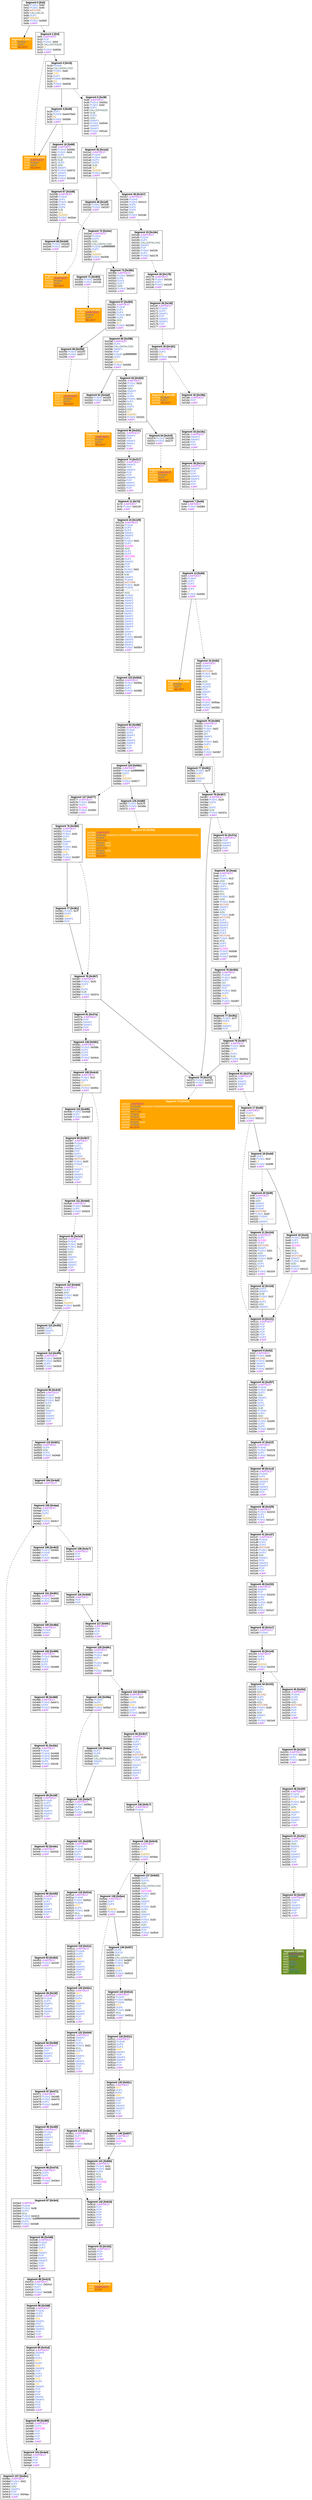 digraph CFG {
node [shape=box]
node[fontname=arial]
edge[fontname=arial]
ranking=TB
 s0_0 [label=<
<B>Segment 0 [0x0]</B><BR ALIGN="CENTER"/>
0x00:<FONT color="royalblue">PUSH1</FONT> 0x80 <BR ALIGN="LEFT"/>
0x02:<FONT color="royalblue">PUSH1</FONT> 0x40 <BR ALIGN="LEFT"/>
0x04:<FONT color="sienna">MSTORE</FONT> <BR ALIGN="LEFT"/>
0x05:<FONT color="darkslategrey">CALLVALUE</FONT> <BR ALIGN="LEFT"/>
0x06:<FONT color="royalblue">DUP1</FONT> <BR ALIGN="LEFT"/>
0x07:<FONT color="darkgoldenrod">ISZERO</FONT> <BR ALIGN="LEFT"/>
0x08:<FONT color="royalblue">PUSH2</FONT> 0x000f <BR ALIGN="LEFT"/>
0x0b:<FONT color="purple">JUMPI</FONT> <BR ALIGN="LEFT"/>
> tooltip=<Stack Size &#916;: +1&#10;Exit Jump target: Constant 0xf&#10;Stack Size on Entry &#8805; 0>]
s0_1 [style=filled,color=orange,fontcolor=white,label=<
<B>Segment 1 [0xc]</B><BR ALIGN="CENTER"/>
0x0c:<FONT color="royalblue">PUSH0</FONT> <BR ALIGN="LEFT"/>
0x0d:<FONT color="royalblue">DUP1</FONT> <BR ALIGN="LEFT"/>
0x0e:<FONT color="brown">REVERT</FONT> <BR ALIGN="LEFT"/>
> tooltip=<Stack Size &#916;: +2&#10;Stack Size on Entry &#8805; 0>]
s1_1 [label=<
<B>Segment 2 [0xf]</B><BR ALIGN="CENTER"/>
0x0f:<FONT color="purple">JUMPDEST</FONT> <BR ALIGN="LEFT"/>
0x10:<FONT color="royalblue">POP</FONT> <BR ALIGN="LEFT"/>
0x11:<FONT color="royalblue">PUSH1</FONT> 0x04 <BR ALIGN="LEFT"/>
0x13:<FONT color="darkslategrey">CALLDATASIZE</FONT> <BR ALIGN="LEFT"/>
0x14:<FONT color="darkgoldenrod">LT</FONT> <BR ALIGN="LEFT"/>
0x15:<FONT color="royalblue">PUSH2</FONT> 0x0034 <BR ALIGN="LEFT"/>
0x18:<FONT color="purple">JUMPI</FONT> <BR ALIGN="LEFT"/>
> tooltip=<Stack Size &#916;: -1&#10;Exit Jump target: Constant 0x34&#10;Stack Size on Entry &#8805; 1>]
s1_2 [label=<
<B>Segment 3 [0x19]</B><BR ALIGN="CENTER"/>
0x19:<FONT color="royalblue">PUSH0</FONT> <BR ALIGN="LEFT"/>
0x1a:<FONT color="darkslategrey">CALLDATALOAD</FONT> <BR ALIGN="LEFT"/>
0x1b:<FONT color="royalblue">PUSH1</FONT> 0xe0 <BR ALIGN="LEFT"/>
0x1d:<FONT color="orange">SHR</FONT> <BR ALIGN="LEFT"/>
0x1e:<FONT color="royalblue">DUP1</FONT> <BR ALIGN="LEFT"/>
0x1f:<FONT color="royalblue">PUSH4</FONT> 0x54bb1361 <BR ALIGN="LEFT"/>
0x24:<FONT color="darkgoldenrod">EQ</FONT> <BR ALIGN="LEFT"/>
0x25:<FONT color="royalblue">PUSH2</FONT> 0x0038 <BR ALIGN="LEFT"/>
0x28:<FONT color="purple">JUMPI</FONT> <BR ALIGN="LEFT"/>
> tooltip=<Stack Size &#916;: +1&#10;Exit Jump target: Constant 0x38&#10;Stack Size on Entry &#8805; 0>]
s1_4 [style=filled,color=orange,fontcolor=white,label=<
<B>Segment 5 [0x34]</B><BR ALIGN="CENTER"/>
0x34:<FONT color="purple">JUMPDEST</FONT> <BR ALIGN="LEFT"/>
0x35:<FONT color="royalblue">PUSH0</FONT> <BR ALIGN="LEFT"/>
0x36:<FONT color="royalblue">DUP1</FONT> <BR ALIGN="LEFT"/>
0x37:<FONT color="brown">REVERT</FONT> <BR ALIGN="LEFT"/>
> tooltip=<Stack Size &#916;: +2&#10;Stack Size on Entry &#8805; 0>]
s1_3 [label=<
<B>Segment 4 [0x29]</B><BR ALIGN="CENTER"/>
0x29:<FONT color="royalblue">DUP1</FONT> <BR ALIGN="LEFT"/>
0x2a:<FONT color="royalblue">PUSH4</FONT> 0xa447fa62 <BR ALIGN="LEFT"/>
0x2f:<FONT color="darkgoldenrod">EQ</FONT> <BR ALIGN="LEFT"/>
0x30:<FONT color="royalblue">PUSH2</FONT> 0x0068 <BR ALIGN="LEFT"/>
0x33:<FONT color="purple">JUMPI</FONT> <BR ALIGN="LEFT"/>
> tooltip=<Stack Size &#916;: 0&#10;Exit Jump target: Constant 0x68&#10;Stack Size on Entry &#8805; 1>]
s5_3 [label=<
<B>Segment 6 [0x38]</B><BR ALIGN="CENTER"/>
0x38:<FONT color="purple">JUMPDEST</FONT> <BR ALIGN="LEFT"/>
0x39:<FONT color="royalblue">PUSH2</FONT> 0x0052 <BR ALIGN="LEFT"/>
0x3c:<FONT color="royalblue">PUSH1</FONT> 0x04 <BR ALIGN="LEFT"/>
0x3e:<FONT color="royalblue">DUP1</FONT> <BR ALIGN="LEFT"/>
0x3f:<FONT color="darkslategrey">CALLDATASIZE</FONT> <BR ALIGN="LEFT"/>
0x40:<FONT color="#316152">SUB</FONT> <BR ALIGN="LEFT"/>
0x41:<FONT color="royalblue">DUP2</FONT> <BR ALIGN="LEFT"/>
0x42:<FONT color="#316152">ADD</FONT> <BR ALIGN="LEFT"/>
0x43:<FONT color="royalblue">SWAP1</FONT> <BR ALIGN="LEFT"/>
0x44:<FONT color="royalblue">PUSH2</FONT> 0x004d <BR ALIGN="LEFT"/>
0x47:<FONT color="royalblue">SWAP2</FONT> <BR ALIGN="LEFT"/>
0x48:<FONT color="royalblue">SWAP1</FONT> <BR ALIGN="LEFT"/>
0x49:<FONT color="royalblue">PUSH2</FONT> 0x01a2 <BR ALIGN="LEFT"/>
0x4c:<FONT color="purple">JUMP</FONT> <BR ALIGN="LEFT"/>
> tooltip=<Stack Size &#916;: +4&#10;Exit Jump target: Constant 0x1a2&#10;Stack Size on Entry &#8805; 0>]
s9_4 [label=<
<B>Segment 10 [0x68]</B><BR ALIGN="CENTER"/>
0x68:<FONT color="purple">JUMPDEST</FONT> <BR ALIGN="LEFT"/>
0x69:<FONT color="royalblue">PUSH2</FONT> 0x0082 <BR ALIGN="LEFT"/>
0x6c:<FONT color="royalblue">PUSH1</FONT> 0x04 <BR ALIGN="LEFT"/>
0x6e:<FONT color="royalblue">DUP1</FONT> <BR ALIGN="LEFT"/>
0x6f:<FONT color="darkslategrey">CALLDATASIZE</FONT> <BR ALIGN="LEFT"/>
0x70:<FONT color="#316152">SUB</FONT> <BR ALIGN="LEFT"/>
0x71:<FONT color="royalblue">DUP2</FONT> <BR ALIGN="LEFT"/>
0x72:<FONT color="#316152">ADD</FONT> <BR ALIGN="LEFT"/>
0x73:<FONT color="royalblue">SWAP1</FONT> <BR ALIGN="LEFT"/>
0x74:<FONT color="royalblue">PUSH2</FONT> 0x007d <BR ALIGN="LEFT"/>
0x77:<FONT color="royalblue">SWAP2</FONT> <BR ALIGN="LEFT"/>
0x78:<FONT color="royalblue">SWAP1</FONT> <BR ALIGN="LEFT"/>
0x79:<FONT color="royalblue">PUSH2</FONT> 0x02d8 <BR ALIGN="LEFT"/>
0x7c:<FONT color="purple">JUMP</FONT> <BR ALIGN="LEFT"/>
> tooltip=<Stack Size &#916;: +4&#10;Exit Jump target: Constant 0x2d8&#10;Stack Size on Entry &#8805; 0>]
s13_4 [label=<
<B>Segment 35 [0x1a2]</B><BR ALIGN="CENTER"/>
0x01a2:<FONT color="purple">JUMPDEST</FONT> <BR ALIGN="LEFT"/>
0x01a3:<FONT color="royalblue">PUSH0</FONT> <BR ALIGN="LEFT"/>
0x01a4:<FONT color="royalblue">PUSH1</FONT> 0x20 <BR ALIGN="LEFT"/>
0x01a6:<FONT color="royalblue">DUP3</FONT> <BR ALIGN="LEFT"/>
0x01a7:<FONT color="royalblue">DUP5</FONT> <BR ALIGN="LEFT"/>
0x01a8:<FONT color="#316152">SUB</FONT> <BR ALIGN="LEFT"/>
0x01a9:<FONT color="darkgoldenrod">SLT</FONT> <BR ALIGN="LEFT"/>
0x01aa:<FONT color="darkgoldenrod">ISZERO</FONT> <BR ALIGN="LEFT"/>
0x01ab:<FONT color="royalblue">PUSH2</FONT> 0x01b7 <BR ALIGN="LEFT"/>
0x01ae:<FONT color="purple">JUMPI</FONT> <BR ALIGN="LEFT"/>
> tooltip=<Stack Size &#916;: +1&#10;Exit Jump target: Constant 0x1b7&#10;Stack Size on Entry &#8805; 2>]
s8189_13 [label=<
<B>Segment 7 [0x4d]</B><BR ALIGN="CENTER"/>
0x4d:<FONT color="purple">JUMPDEST</FONT> <BR ALIGN="LEFT"/>
0x4e:<FONT color="royalblue">PUSH2</FONT> 0x0084 <BR ALIGN="LEFT"/>
0x51:<FONT color="purple">JUMP</FONT> <BR ALIGN="LEFT"/>
> tooltip=<Stack Size &#916;: 0&#10;Exit Jump target: Constant 0x84&#10;Stack Size on Entry &#8805; 0>]
s16381_14 [label=<
<B>Segment 13 [0x84]</B><BR ALIGN="CENTER"/>
0x84:<FONT color="purple">JUMPDEST</FONT> <BR ALIGN="LEFT"/>
0x85:<FONT color="royalblue">PUSH0</FONT> <BR ALIGN="LEFT"/>
0x86:<FONT color="royalblue">DUP2</FONT> <BR ALIGN="LEFT"/>
0x87:<FONT color="royalblue">DUP2</FONT> <BR ALIGN="LEFT"/>
0x88:<FONT color="fuchsia">SLOAD</FONT> <BR ALIGN="LEFT"/>
0x89:<FONT color="royalblue">DUP2</FONT> <BR ALIGN="LEFT"/>
0x8a:<FONT color="darkgoldenrod">LT</FONT> <BR ALIGN="LEFT"/>
0x8b:<FONT color="royalblue">PUSH2</FONT> 0x0092 <BR ALIGN="LEFT"/>
0x8e:<FONT color="purple">JUMPI</FONT> <BR ALIGN="LEFT"/>
> tooltip=<Stack Size &#916;: +2&#10;Exit Jump target: Constant 0x92&#10;Stack Size on Entry &#8805; 1>]
s429719549_29 [label=<
<B>Segment 8 [0x52]</B><BR ALIGN="CENTER"/>
0x52:<FONT color="purple">JUMPDEST</FONT> <BR ALIGN="LEFT"/>
0x53:<FONT color="royalblue">PUSH1</FONT> 0x40 <BR ALIGN="LEFT"/>
0x55:<FONT color="sienna">MLOAD</FONT> <BR ALIGN="LEFT"/>
0x56:<FONT color="royalblue">PUSH2</FONT> 0x005f <BR ALIGN="LEFT"/>
0x59:<FONT color="royalblue">SWAP2</FONT> <BR ALIGN="LEFT"/>
0x5a:<FONT color="royalblue">SWAP1</FONT> <BR ALIGN="LEFT"/>
0x5b:<FONT color="royalblue">PUSH2</FONT> 0x0257 <BR ALIGN="LEFT"/>
0x5e:<FONT color="purple">JUMP</FONT> <BR ALIGN="LEFT"/>
> tooltip=<Stack Size &#916;: +2&#10;Exit Jump target: Constant 0x257&#10;Stack Size on Entry &#8805; 1>]
s966590461_30 [label=<
<B>Segment 52 [0x257]</B><BR ALIGN="CENTER"/>
0x0257:<FONT color="purple">JUMPDEST</FONT> <BR ALIGN="LEFT"/>
0x0258:<FONT color="royalblue">PUSH0</FONT> <BR ALIGN="LEFT"/>
0x0259:<FONT color="royalblue">PUSH1</FONT> 0x20 <BR ALIGN="LEFT"/>
0x025b:<FONT color="royalblue">DUP3</FONT> <BR ALIGN="LEFT"/>
0x025c:<FONT color="#316152">ADD</FONT> <BR ALIGN="LEFT"/>
0x025d:<FONT color="royalblue">SWAP1</FONT> <BR ALIGN="LEFT"/>
0x025e:<FONT color="royalblue">POP</FONT> <BR ALIGN="LEFT"/>
0x025f:<FONT color="royalblue">DUP2</FONT> <BR ALIGN="LEFT"/>
0x0260:<FONT color="royalblue">DUP2</FONT> <BR ALIGN="LEFT"/>
0x0261:<FONT color="#316152">SUB</FONT> <BR ALIGN="LEFT"/>
0x0262:<FONT color="royalblue">PUSH0</FONT> <BR ALIGN="LEFT"/>
0x0263:<FONT color="royalblue">DUP4</FONT> <BR ALIGN="LEFT"/>
0x0264:<FONT color="#316152">ADD</FONT> <BR ALIGN="LEFT"/>
0x0265:<FONT color="sienna">MSTORE</FONT> <BR ALIGN="LEFT"/>
0x0266:<FONT color="royalblue">PUSH2</FONT> 0x026f <BR ALIGN="LEFT"/>
0x0269:<FONT color="royalblue">DUP2</FONT> <BR ALIGN="LEFT"/>
0x026a:<FONT color="royalblue">DUP5</FONT> <BR ALIGN="LEFT"/>
0x026b:<FONT color="royalblue">PUSH2</FONT> 0x021f <BR ALIGN="LEFT"/>
0x026e:<FONT color="purple">JUMP</FONT> <BR ALIGN="LEFT"/>
> tooltip=<Stack Size &#916;: +4&#10;Exit Jump target: Constant 0x21f&#10;Stack Size on Entry &#8805; 2>]
s25_5 [label=<
<B>Segment 67 [0x2d8]</B><BR ALIGN="CENTER"/>
0x02d8:<FONT color="purple">JUMPDEST</FONT> <BR ALIGN="LEFT"/>
0x02d9:<FONT color="royalblue">PUSH0</FONT> <BR ALIGN="LEFT"/>
0x02da:<FONT color="royalblue">DUP1</FONT> <BR ALIGN="LEFT"/>
0x02db:<FONT color="royalblue">PUSH1</FONT> 0x20 <BR ALIGN="LEFT"/>
0x02dd:<FONT color="royalblue">DUP4</FONT> <BR ALIGN="LEFT"/>
0x02de:<FONT color="royalblue">DUP6</FONT> <BR ALIGN="LEFT"/>
0x02df:<FONT color="#316152">SUB</FONT> <BR ALIGN="LEFT"/>
0x02e0:<FONT color="darkgoldenrod">SLT</FONT> <BR ALIGN="LEFT"/>
0x02e1:<FONT color="darkgoldenrod">ISZERO</FONT> <BR ALIGN="LEFT"/>
0x02e2:<FONT color="royalblue">PUSH2</FONT> 0x02ee <BR ALIGN="LEFT"/>
0x02e5:<FONT color="purple">JUMPI</FONT> <BR ALIGN="LEFT"/>
> tooltip=<Stack Size &#916;: +2&#10;Exit Jump target: Constant 0x2ee&#10;Stack Size on Entry &#8805; 2>]
s8185_13 [label=<
<B>Segment 11 [0x7d]</B><BR ALIGN="CENTER"/>
0x7d:<FONT color="purple">JUMPDEST</FONT> <BR ALIGN="LEFT"/>
0x7e:<FONT color="royalblue">PUSH2</FONT> 0x0129 <BR ALIGN="LEFT"/>
0x81:<FONT color="purple">JUMP</FONT> <BR ALIGN="LEFT"/>
> tooltip=<Stack Size &#916;: 0&#10;Exit Jump target: Constant 0x129&#10;Stack Size on Entry &#8805; 0>]
s16377_14 [label=<
<B>Segment 24 [0x129]</B><BR ALIGN="CENTER"/>
0x0129:<FONT color="purple">JUMPDEST</FONT> <BR ALIGN="LEFT"/>
0x012a:<FONT color="royalblue">PUSH0</FONT> <BR ALIGN="LEFT"/>
0x012b:<FONT color="royalblue">DUP3</FONT> <BR ALIGN="LEFT"/>
0x012c:<FONT color="royalblue">DUP3</FONT> <BR ALIGN="LEFT"/>
0x012d:<FONT color="royalblue">SWAP1</FONT> <BR ALIGN="LEFT"/>
0x012e:<FONT color="royalblue">SWAP2</FONT> <BR ALIGN="LEFT"/>
0x012f:<FONT color="royalblue">DUP1</FONT> <BR ALIGN="LEFT"/>
0x0130:<FONT color="royalblue">PUSH1</FONT> 0x01 <BR ALIGN="LEFT"/>
0x0132:<FONT color="royalblue">DUP2</FONT> <BR ALIGN="LEFT"/>
0x0133:<FONT color="fuchsia">SLOAD</FONT> <BR ALIGN="LEFT"/>
0x0134:<FONT color="#316152">ADD</FONT> <BR ALIGN="LEFT"/>
0x0135:<FONT color="royalblue">DUP1</FONT> <BR ALIGN="LEFT"/>
0x0136:<FONT color="royalblue">DUP3</FONT> <BR ALIGN="LEFT"/>
0x0137:<FONT color="fuchsia">SSTORE</FONT> <BR ALIGN="LEFT"/>
0x0138:<FONT color="royalblue">DUP1</FONT> <BR ALIGN="LEFT"/>
0x0139:<FONT color="royalblue">SWAP2</FONT> <BR ALIGN="LEFT"/>
0x013a:<FONT color="royalblue">POP</FONT> <BR ALIGN="LEFT"/>
0x013b:<FONT color="royalblue">POP</FONT> <BR ALIGN="LEFT"/>
0x013c:<FONT color="royalblue">PUSH1</FONT> 0x01 <BR ALIGN="LEFT"/>
0x013e:<FONT color="royalblue">SWAP1</FONT> <BR ALIGN="LEFT"/>
0x013f:<FONT color="#316152">SUB</FONT> <BR ALIGN="LEFT"/>
0x0140:<FONT color="royalblue">SWAP1</FONT> <BR ALIGN="LEFT"/>
0x0141:<FONT color="royalblue">PUSH0</FONT> <BR ALIGN="LEFT"/>
0x0142:<FONT color="sienna">MSTORE</FONT> <BR ALIGN="LEFT"/>
0x0143:<FONT color="royalblue">PUSH1</FONT> 0x20 <BR ALIGN="LEFT"/>
0x0145:<FONT color="royalblue">PUSH0</FONT> <BR ALIGN="LEFT"/>
0x0146:<FONT color="grey">KECCAK256</FONT> <BR ALIGN="LEFT"/>
0x0147:<FONT color="#316152">ADD</FONT> <BR ALIGN="LEFT"/>
0x0148:<FONT color="royalblue">PUSH0</FONT> <BR ALIGN="LEFT"/>
0x0149:<FONT color="royalblue">SWAP1</FONT> <BR ALIGN="LEFT"/>
0x014a:<FONT color="royalblue">SWAP2</FONT> <BR ALIGN="LEFT"/>
0x014b:<FONT color="royalblue">SWAP3</FONT> <BR ALIGN="LEFT"/>
0x014c:<FONT color="royalblue">SWAP1</FONT> <BR ALIGN="LEFT"/>
0x014d:<FONT color="royalblue">SWAP2</FONT> <BR ALIGN="LEFT"/>
0x014e:<FONT color="royalblue">SWAP3</FONT> <BR ALIGN="LEFT"/>
0x014f:<FONT color="royalblue">SWAP1</FONT> <BR ALIGN="LEFT"/>
0x0150:<FONT color="royalblue">SWAP2</FONT> <BR ALIGN="LEFT"/>
0x0151:<FONT color="royalblue">SWAP3</FONT> <BR ALIGN="LEFT"/>
0x0152:<FONT color="royalblue">SWAP1</FONT> <BR ALIGN="LEFT"/>
0x0153:<FONT color="royalblue">SWAP2</FONT> <BR ALIGN="LEFT"/>
0x0154:<FONT color="royalblue">SWAP3</FONT> <BR ALIGN="LEFT"/>
0x0155:<FONT color="royalblue">POP</FONT> <BR ALIGN="LEFT"/>
0x0156:<FONT color="royalblue">SWAP2</FONT> <BR ALIGN="LEFT"/>
0x0157:<FONT color="royalblue">DUP3</FONT> <BR ALIGN="LEFT"/>
0x0158:<FONT color="royalblue">PUSH2</FONT> 0x0162 <BR ALIGN="LEFT"/>
0x015b:<FONT color="royalblue">SWAP3</FONT> <BR ALIGN="LEFT"/>
0x015c:<FONT color="royalblue">SWAP2</FONT> <BR ALIGN="LEFT"/>
0x015d:<FONT color="royalblue">SWAP1</FONT> <BR ALIGN="LEFT"/>
0x015e:<FONT color="royalblue">PUSH2</FONT> 0x0554 <BR ALIGN="LEFT"/>
0x0161:<FONT color="purple">JUMP</FONT> <BR ALIGN="LEFT"/>
> tooltip=<Stack Size &#916;: +5&#10;Exit Jump target: Constant 0x554&#10;Stack Size on Entry &#8805; 2>]
s16381_15 [style=filled,color=orange,fontcolor=white,label=<
<B>Segment 14 [0x8f]</B><BR ALIGN="CENTER"/>
0x8f:<FONT color="royalblue">PUSH0</FONT> <BR ALIGN="LEFT"/>
0x90:<FONT color="royalblue">DUP1</FONT> <BR ALIGN="LEFT"/>
0x91:<FONT color="brown">REVERT</FONT> <BR ALIGN="LEFT"/>
> tooltip=<Stack Size &#916;: +2&#10;Stack Size on Entry &#8805; 0>]
s32765_15 [label=<
<B>Segment 15 [0x92]</B><BR ALIGN="CENTER"/>
0x92:<FONT color="purple">JUMPDEST</FONT> <BR ALIGN="LEFT"/>
0x93:<FONT color="royalblue">SWAP1</FONT> <BR ALIGN="LEFT"/>
0x94:<FONT color="royalblue">PUSH0</FONT> <BR ALIGN="LEFT"/>
0x95:<FONT color="sienna">MSTORE</FONT> <BR ALIGN="LEFT"/>
0x96:<FONT color="royalblue">PUSH1</FONT> 0x20 <BR ALIGN="LEFT"/>
0x98:<FONT color="royalblue">PUSH0</FONT> <BR ALIGN="LEFT"/>
0x99:<FONT color="grey">KECCAK256</FONT> <BR ALIGN="LEFT"/>
0x9a:<FONT color="#316152">ADD</FONT> <BR ALIGN="LEFT"/>
0x9b:<FONT color="royalblue">PUSH0</FONT> <BR ALIGN="LEFT"/>
0x9c:<FONT color="royalblue">SWAP2</FONT> <BR ALIGN="LEFT"/>
0x9d:<FONT color="royalblue">POP</FONT> <BR ALIGN="LEFT"/>
0x9e:<FONT color="royalblue">SWAP1</FONT> <BR ALIGN="LEFT"/>
0x9f:<FONT color="royalblue">POP</FONT> <BR ALIGN="LEFT"/>
0xa0:<FONT color="royalblue">DUP1</FONT> <BR ALIGN="LEFT"/>
0xa1:<FONT color="fuchsia">SLOAD</FONT> <BR ALIGN="LEFT"/>
0xa2:<FONT color="royalblue">PUSH2</FONT> 0x00aa <BR ALIGN="LEFT"/>
0xa5:<FONT color="royalblue">SWAP1</FONT> <BR ALIGN="LEFT"/>
0xa6:<FONT color="royalblue">PUSH2</FONT> 0x0350 <BR ALIGN="LEFT"/>
0xa9:<FONT color="purple">JUMP</FONT> <BR ALIGN="LEFT"/>
> tooltip=<Stack Size &#916;: 0&#10;Exit Jump target: Constant 0x350&#10;Stack Size on Entry &#8805; 3>]
s65533_16 [label=<
<B>Segment 76 [0x350]</B><BR ALIGN="CENTER"/>
0x0350:<FONT color="purple">JUMPDEST</FONT> <BR ALIGN="LEFT"/>
0x0351:<FONT color="royalblue">PUSH0</FONT> <BR ALIGN="LEFT"/>
0x0352:<FONT color="royalblue">PUSH1</FONT> 0x02 <BR ALIGN="LEFT"/>
0x0354:<FONT color="royalblue">DUP3</FONT> <BR ALIGN="LEFT"/>
0x0355:<FONT color="#316152">DIV</FONT> <BR ALIGN="LEFT"/>
0x0356:<FONT color="royalblue">SWAP1</FONT> <BR ALIGN="LEFT"/>
0x0357:<FONT color="royalblue">POP</FONT> <BR ALIGN="LEFT"/>
0x0358:<FONT color="royalblue">PUSH1</FONT> 0x01 <BR ALIGN="LEFT"/>
0x035a:<FONT color="royalblue">DUP3</FONT> <BR ALIGN="LEFT"/>
0x035b:<FONT color="orange">AND</FONT> <BR ALIGN="LEFT"/>
0x035c:<FONT color="royalblue">DUP1</FONT> <BR ALIGN="LEFT"/>
0x035d:<FONT color="royalblue">PUSH2</FONT> 0x0367 <BR ALIGN="LEFT"/>
0x0360:<FONT color="purple">JUMPI</FONT> <BR ALIGN="LEFT"/>
> tooltip=<Stack Size &#916;: +2&#10;Exit Jump target: Constant 0x367&#10;Stack Size on Entry &#8805; 1>]
s851965_20 [label=<
<B>Segment 16 [0xaa]</B><BR ALIGN="CENTER"/>
0xaa:<FONT color="purple">JUMPDEST</FONT> <BR ALIGN="LEFT"/>
0xab:<FONT color="royalblue">DUP1</FONT> <BR ALIGN="LEFT"/>
0xac:<FONT color="royalblue">PUSH1</FONT> 0x1f <BR ALIGN="LEFT"/>
0xae:<FONT color="#316152">ADD</FONT> <BR ALIGN="LEFT"/>
0xaf:<FONT color="royalblue">PUSH1</FONT> 0x20 <BR ALIGN="LEFT"/>
0xb1:<FONT color="royalblue">DUP1</FONT> <BR ALIGN="LEFT"/>
0xb2:<FONT color="royalblue">SWAP2</FONT> <BR ALIGN="LEFT"/>
0xb3:<FONT color="#316152">DIV</FONT> <BR ALIGN="LEFT"/>
0xb4:<FONT color="#316152">MUL</FONT> <BR ALIGN="LEFT"/>
0xb5:<FONT color="royalblue">PUSH1</FONT> 0x20 <BR ALIGN="LEFT"/>
0xb7:<FONT color="#316152">ADD</FONT> <BR ALIGN="LEFT"/>
0xb8:<FONT color="royalblue">PUSH1</FONT> 0x40 <BR ALIGN="LEFT"/>
0xba:<FONT color="sienna">MLOAD</FONT> <BR ALIGN="LEFT"/>
0xbb:<FONT color="royalblue">SWAP1</FONT> <BR ALIGN="LEFT"/>
0xbc:<FONT color="royalblue">DUP2</FONT> <BR ALIGN="LEFT"/>
0xbd:<FONT color="#316152">ADD</FONT> <BR ALIGN="LEFT"/>
0xbe:<FONT color="royalblue">PUSH1</FONT> 0x40 <BR ALIGN="LEFT"/>
0xc0:<FONT color="sienna">MSTORE</FONT> <BR ALIGN="LEFT"/>
0xc1:<FONT color="royalblue">DUP1</FONT> <BR ALIGN="LEFT"/>
0xc2:<FONT color="royalblue">SWAP3</FONT> <BR ALIGN="LEFT"/>
0xc3:<FONT color="royalblue">SWAP2</FONT> <BR ALIGN="LEFT"/>
0xc4:<FONT color="royalblue">SWAP1</FONT> <BR ALIGN="LEFT"/>
0xc5:<FONT color="royalblue">DUP2</FONT> <BR ALIGN="LEFT"/>
0xc6:<FONT color="royalblue">DUP2</FONT> <BR ALIGN="LEFT"/>
0xc7:<FONT color="sienna">MSTORE</FONT> <BR ALIGN="LEFT"/>
0xc8:<FONT color="royalblue">PUSH1</FONT> 0x20 <BR ALIGN="LEFT"/>
0xca:<FONT color="#316152">ADD</FONT> <BR ALIGN="LEFT"/>
0xcb:<FONT color="royalblue">DUP3</FONT> <BR ALIGN="LEFT"/>
0xcc:<FONT color="royalblue">DUP1</FONT> <BR ALIGN="LEFT"/>
0xcd:<FONT color="fuchsia">SLOAD</FONT> <BR ALIGN="LEFT"/>
0xce:<FONT color="royalblue">PUSH2</FONT> 0x00d6 <BR ALIGN="LEFT"/>
0xd1:<FONT color="royalblue">SWAP1</FONT> <BR ALIGN="LEFT"/>
0xd2:<FONT color="royalblue">PUSH2</FONT> 0x0350 <BR ALIGN="LEFT"/>
0xd5:<FONT color="purple">JUMP</FONT> <BR ALIGN="LEFT"/>
> tooltip=<Stack Size &#916;: +5&#10;Exit Jump target: Constant 0x350&#10;Stack Size on Entry &#8805; 2>]
s1900541_21 [label=<
<B>Segment 76 [0x350]</B><BR ALIGN="CENTER"/>
0x0350:<FONT color="purple">JUMPDEST</FONT> <BR ALIGN="LEFT"/>
0x0351:<FONT color="royalblue">PUSH0</FONT> <BR ALIGN="LEFT"/>
0x0352:<FONT color="royalblue">PUSH1</FONT> 0x02 <BR ALIGN="LEFT"/>
0x0354:<FONT color="royalblue">DUP3</FONT> <BR ALIGN="LEFT"/>
0x0355:<FONT color="#316152">DIV</FONT> <BR ALIGN="LEFT"/>
0x0356:<FONT color="royalblue">SWAP1</FONT> <BR ALIGN="LEFT"/>
0x0357:<FONT color="royalblue">POP</FONT> <BR ALIGN="LEFT"/>
0x0358:<FONT color="royalblue">PUSH1</FONT> 0x01 <BR ALIGN="LEFT"/>
0x035a:<FONT color="royalblue">DUP3</FONT> <BR ALIGN="LEFT"/>
0x035b:<FONT color="orange">AND</FONT> <BR ALIGN="LEFT"/>
0x035c:<FONT color="royalblue">DUP1</FONT> <BR ALIGN="LEFT"/>
0x035d:<FONT color="royalblue">PUSH2</FONT> 0x0367 <BR ALIGN="LEFT"/>
0x0360:<FONT color="purple">JUMPI</FONT> <BR ALIGN="LEFT"/>
> tooltip=<Stack Size &#916;: +2&#10;Exit Jump target: Constant 0x367&#10;Stack Size on Entry &#8805; 1>]
s27066365_25 [label=<
<B>Segment 17 [0xd6]</B><BR ALIGN="CENTER"/>
0xd6:<FONT color="purple">JUMPDEST</FONT> <BR ALIGN="LEFT"/>
0xd7:<FONT color="royalblue">DUP1</FONT> <BR ALIGN="LEFT"/>
0xd8:<FONT color="darkgoldenrod">ISZERO</FONT> <BR ALIGN="LEFT"/>
0xd9:<FONT color="royalblue">PUSH2</FONT> 0x0121 <BR ALIGN="LEFT"/>
0xdc:<FONT color="purple">JUMPI</FONT> <BR ALIGN="LEFT"/>
> tooltip=<Stack Size &#916;: 0&#10;Exit Jump target: Constant 0x121&#10;Stack Size on Entry &#8805; 1>]
s27066365_26 [label=<
<B>Segment 18 [0xdd]</B><BR ALIGN="CENTER"/>
0xdd:<FONT color="royalblue">DUP1</FONT> <BR ALIGN="LEFT"/>
0xde:<FONT color="royalblue">PUSH1</FONT> 0x1f <BR ALIGN="LEFT"/>
0xe0:<FONT color="darkgoldenrod">LT</FONT> <BR ALIGN="LEFT"/>
0xe1:<FONT color="royalblue">PUSH2</FONT> 0x00f8 <BR ALIGN="LEFT"/>
0xe4:<FONT color="purple">JUMPI</FONT> <BR ALIGN="LEFT"/>
> tooltip=<Stack Size &#916;: 0&#10;Exit Jump target: Constant 0xf8&#10;Stack Size on Entry &#8805; 1>]
s161284093_28 [label=<
<B>Segment 23 [0x121]</B><BR ALIGN="CENTER"/>
0x0121:<FONT color="purple">JUMPDEST</FONT> <BR ALIGN="LEFT"/>
0x0122:<FONT color="royalblue">POP</FONT> <BR ALIGN="LEFT"/>
0x0123:<FONT color="royalblue">POP</FONT> <BR ALIGN="LEFT"/>
0x0124:<FONT color="royalblue">POP</FONT> <BR ALIGN="LEFT"/>
0x0125:<FONT color="royalblue">POP</FONT> <BR ALIGN="LEFT"/>
0x0126:<FONT color="royalblue">POP</FONT> <BR ALIGN="LEFT"/>
0x0127:<FONT color="royalblue">DUP2</FONT> <BR ALIGN="LEFT"/>
0x0128:<FONT color="purple">JUMP</FONT> <BR ALIGN="LEFT"/>
> tooltip=<Stack Size &#916;: -5&#10;Exit Jump target: Stack on Entry.Peek(6)&#10;Stack Size on Entry &#8805; 7>]
s27066365_27 [label=<
<B>Segment 19 [0xe5]</B><BR ALIGN="CENTER"/>
0xe5:<FONT color="royalblue">PUSH2</FONT> 0x0100 <BR ALIGN="LEFT"/>
0xe8:<FONT color="royalblue">DUP1</FONT> <BR ALIGN="LEFT"/>
0xe9:<FONT color="royalblue">DUP4</FONT> <BR ALIGN="LEFT"/>
0xea:<FONT color="fuchsia">SLOAD</FONT> <BR ALIGN="LEFT"/>
0xeb:<FONT color="#316152">DIV</FONT> <BR ALIGN="LEFT"/>
0xec:<FONT color="#316152">MUL</FONT> <BR ALIGN="LEFT"/>
0xed:<FONT color="royalblue">DUP4</FONT> <BR ALIGN="LEFT"/>
0xee:<FONT color="sienna">MSTORE</FONT> <BR ALIGN="LEFT"/>
0xef:<FONT color="royalblue">SWAP2</FONT> <BR ALIGN="LEFT"/>
0xf0:<FONT color="royalblue">PUSH1</FONT> 0x20 <BR ALIGN="LEFT"/>
0xf2:<FONT color="#316152">ADD</FONT> <BR ALIGN="LEFT"/>
0xf3:<FONT color="royalblue">SWAP2</FONT> <BR ALIGN="LEFT"/>
0xf4:<FONT color="royalblue">PUSH2</FONT> 0x0121 <BR ALIGN="LEFT"/>
0xf7:<FONT color="purple">JUMP</FONT> <BR ALIGN="LEFT"/>
> tooltip=<Stack Size &#916;: 0&#10;Exit Jump target: Constant 0x121&#10;Stack Size on Entry &#8805; 3>]
s94175229_27 [label=<
<B>Segment 20 [0xf8]</B><BR ALIGN="CENTER"/>
0xf8:<FONT color="purple">JUMPDEST</FONT> <BR ALIGN="LEFT"/>
0xf9:<FONT color="royalblue">DUP3</FONT> <BR ALIGN="LEFT"/>
0xfa:<FONT color="#316152">ADD</FONT> <BR ALIGN="LEFT"/>
0xfb:<FONT color="royalblue">SWAP2</FONT> <BR ALIGN="LEFT"/>
0xfc:<FONT color="royalblue">SWAP1</FONT> <BR ALIGN="LEFT"/>
0xfd:<FONT color="royalblue">PUSH0</FONT> <BR ALIGN="LEFT"/>
0xfe:<FONT color="sienna">MSTORE</FONT> <BR ALIGN="LEFT"/>
0xff:<FONT color="royalblue">PUSH1</FONT> 0x20 <BR ALIGN="LEFT"/>
0x0101:<FONT color="royalblue">PUSH0</FONT> <BR ALIGN="LEFT"/>
0x0102:<FONT color="grey">KECCAK256</FONT> <BR ALIGN="LEFT"/>
0x0103:<FONT color="royalblue">SWAP1</FONT> <BR ALIGN="LEFT"/>
> tooltip=<Stack Size &#916;: 0&#10;Stack Size on Entry &#8805; 3>]
s94175229_28 [label=<
<B>Segment 21 [0x104]</B><BR ALIGN="CENTER"/>
0x0104:<FONT color="purple">JUMPDEST</FONT> <BR ALIGN="LEFT"/>
0x0105:<FONT color="royalblue">DUP2</FONT> <BR ALIGN="LEFT"/>
0x0106:<FONT color="fuchsia">SLOAD</FONT> <BR ALIGN="LEFT"/>
0x0107:<FONT color="royalblue">DUP2</FONT> <BR ALIGN="LEFT"/>
0x0108:<FONT color="sienna">MSTORE</FONT> <BR ALIGN="LEFT"/>
0x0109:<FONT color="royalblue">SWAP1</FONT> <BR ALIGN="LEFT"/>
0x010a:<FONT color="royalblue">PUSH1</FONT> 0x01 <BR ALIGN="LEFT"/>
0x010c:<FONT color="#316152">ADD</FONT> <BR ALIGN="LEFT"/>
0x010d:<FONT color="royalblue">SWAP1</FONT> <BR ALIGN="LEFT"/>
0x010e:<FONT color="royalblue">PUSH1</FONT> 0x20 <BR ALIGN="LEFT"/>
0x0110:<FONT color="#316152">ADD</FONT> <BR ALIGN="LEFT"/>
0x0111:<FONT color="royalblue">DUP1</FONT> <BR ALIGN="LEFT"/>
0x0112:<FONT color="royalblue">DUP4</FONT> <BR ALIGN="LEFT"/>
0x0113:<FONT color="darkgoldenrod">GT</FONT> <BR ALIGN="LEFT"/>
0x0114:<FONT color="royalblue">PUSH2</FONT> 0x0104 <BR ALIGN="LEFT"/>
0x0117:<FONT color="purple">JUMPI</FONT> <BR ALIGN="LEFT"/>
> tooltip=<Stack Size &#916;: 0&#10;Exit Jump target: Constant 0x104&#10;Stack Size on Entry &#8805; 3>]
s94175229_29 [label=<
<B>Segment 22 [0x118]</B><BR ALIGN="CENTER"/>
0x0118:<FONT color="royalblue">DUP3</FONT> <BR ALIGN="LEFT"/>
0x0119:<FONT color="royalblue">SWAP1</FONT> <BR ALIGN="LEFT"/>
0x011a:<FONT color="#316152">SUB</FONT> <BR ALIGN="LEFT"/>
0x011b:<FONT color="royalblue">PUSH1</FONT> 0x1f <BR ALIGN="LEFT"/>
0x011d:<FONT color="orange">AND</FONT> <BR ALIGN="LEFT"/>
0x011e:<FONT color="royalblue">DUP3</FONT> <BR ALIGN="LEFT"/>
0x011f:<FONT color="#316152">ADD</FONT> <BR ALIGN="LEFT"/>
0x0120:<FONT color="royalblue">SWAP2</FONT> <BR ALIGN="LEFT"/>
> tooltip=<Stack Size &#916;: 0&#10;Stack Size on Entry &#8805; 3>]
s32761_15 [label=<
<B>Segment 123 [0x554]</B><BR ALIGN="CENTER"/>
0x0554:<FONT color="purple">JUMPDEST</FONT> <BR ALIGN="LEFT"/>
0x0555:<FONT color="royalblue">PUSH2</FONT> 0x055e <BR ALIGN="LEFT"/>
0x0558:<FONT color="royalblue">DUP4</FONT> <BR ALIGN="LEFT"/>
0x0559:<FONT color="royalblue">DUP4</FONT> <BR ALIGN="LEFT"/>
0x055a:<FONT color="royalblue">PUSH2</FONT> 0x0380 <BR ALIGN="LEFT"/>
0x055d:<FONT color="purple">JUMP</FONT> <BR ALIGN="LEFT"/>
> tooltip=<Stack Size &#916;: +3&#10;Exit Jump target: Constant 0x380&#10;Stack Size on Entry &#8805; 3>]
s1121895368359929_50 [label=<
<B>Segment 25 [0x162]</B><BR ALIGN="CENTER"/>
0x0162:<FONT color="purple">JUMPDEST</FONT> <BR ALIGN="LEFT"/>
0x0163:<FONT color="royalblue">POP</FONT> <BR ALIGN="LEFT"/>
0x0164:<FONT color="royalblue">POP</FONT> <BR ALIGN="LEFT"/>
0x0165:<FONT color="royalblue">POP</FONT> <BR ALIGN="LEFT"/>
0x0166:<FONT color="purple">JUMP</FONT> <BR ALIGN="LEFT"/>
> tooltip=<Stack Size &#916;: -4&#10;Exit Jump target: Stack on Entry.Peek(3)&#10;Stack Size on Entry &#8805; 4>]
s2247795275202553_51 [style=filled,color=orange,fontcolor=white,label=<
<B>Segment 12 [0x82]</B><BR ALIGN="CENTER"/>
0x82:<FONT color="purple">JUMPDEST</FONT> <BR ALIGN="LEFT"/>
0x83:<FONT color="brown">STOP</FONT> <BR ALIGN="LEFT"/>
> tooltip=<Stack Size &#916;: 0&#10;Stack Size on Entry &#8805; 0>]
s4344877940729_42 [label=<
<B>Segment 28 [0x16f]</B><BR ALIGN="CENTER"/>
0x016f:<FONT color="purple">JUMPDEST</FONT> <BR ALIGN="LEFT"/>
0x0170:<FONT color="royalblue">PUSH0</FONT> <BR ALIGN="LEFT"/>
0x0171:<FONT color="royalblue">DUP2</FONT> <BR ALIGN="LEFT"/>
0x0172:<FONT color="royalblue">SWAP1</FONT> <BR ALIGN="LEFT"/>
0x0173:<FONT color="royalblue">POP</FONT> <BR ALIGN="LEFT"/>
0x0174:<FONT color="royalblue">SWAP2</FONT> <BR ALIGN="LEFT"/>
0x0175:<FONT color="royalblue">SWAP1</FONT> <BR ALIGN="LEFT"/>
0x0176:<FONT color="royalblue">POP</FONT> <BR ALIGN="LEFT"/>
0x0177:<FONT color="purple">JUMP</FONT> <BR ALIGN="LEFT"/>
> tooltip=<Stack Size &#916;: -1&#10;Exit Jump target: Stack on Entry.Peek(1)&#10;Stack Size on Entry &#8805; 2>]
s8742924451833_43 [label=<
<B>Segment 92 [0x44e]</B><BR ALIGN="CENTER"/>
0x044e:<FONT color="purple">JUMPDEST</FONT> <BR ALIGN="LEFT"/>
0x044f:<FONT color="royalblue">PUSH2</FONT> 0x0435 <BR ALIGN="LEFT"/>
0x0452:<FONT color="purple">JUMP</FONT> <BR ALIGN="LEFT"/>
> tooltip=<Stack Size &#916;: 0&#10;Exit Jump target: Constant 0x435&#10;Stack Size on Entry &#8805; 0>]
s70315575607289_46 [label=<
<B>Segment 28 [0x16f]</B><BR ALIGN="CENTER"/>
0x016f:<FONT color="purple">JUMPDEST</FONT> <BR ALIGN="LEFT"/>
0x0170:<FONT color="royalblue">PUSH0</FONT> <BR ALIGN="LEFT"/>
0x0171:<FONT color="royalblue">DUP2</FONT> <BR ALIGN="LEFT"/>
0x0172:<FONT color="royalblue">SWAP1</FONT> <BR ALIGN="LEFT"/>
0x0173:<FONT color="royalblue">POP</FONT> <BR ALIGN="LEFT"/>
0x0174:<FONT color="royalblue">SWAP2</FONT> <BR ALIGN="LEFT"/>
0x0175:<FONT color="royalblue">SWAP1</FONT> <BR ALIGN="LEFT"/>
0x0176:<FONT color="royalblue">POP</FONT> <BR ALIGN="LEFT"/>
0x0177:<FONT color="purple">JUMP</FONT> <BR ALIGN="LEFT"/>
> tooltip=<Stack Size &#916;: -1&#10;Exit Jump target: Stack on Entry.Peek(1)&#10;Stack Size on Entry &#8805; 2>]
s140684319784953_47 [label=<
<B>Segment 94 [0x458]</B><BR ALIGN="CENTER"/>
0x0458:<FONT color="purple">JUMPDEST</FONT> <BR ALIGN="LEFT"/>
0x0459:<FONT color="royalblue">SWAP1</FONT> <BR ALIGN="LEFT"/>
0x045a:<FONT color="royalblue">POP</FONT> <BR ALIGN="LEFT"/>
0x045b:<FONT color="royalblue">SWAP2</FONT> <BR ALIGN="LEFT"/>
0x045c:<FONT color="royalblue">SWAP1</FONT> <BR ALIGN="LEFT"/>
0x045d:<FONT color="royalblue">POP</FONT> <BR ALIGN="LEFT"/>
0x045e:<FONT color="purple">JUMP</FONT> <BR ALIGN="LEFT"/>
> tooltip=<Stack Size &#916;: -3&#10;Exit Jump target: Stack on Entry.Peek(3)&#10;Stack Size on Entry &#8805; 4>]
s253_8 [label=<
<B>Segment 28 [0x16f]</B><BR ALIGN="CENTER"/>
0x016f:<FONT color="purple">JUMPDEST</FONT> <BR ALIGN="LEFT"/>
0x0170:<FONT color="royalblue">PUSH0</FONT> <BR ALIGN="LEFT"/>
0x0171:<FONT color="royalblue">DUP2</FONT> <BR ALIGN="LEFT"/>
0x0172:<FONT color="royalblue">SWAP1</FONT> <BR ALIGN="LEFT"/>
0x0173:<FONT color="royalblue">POP</FONT> <BR ALIGN="LEFT"/>
0x0174:<FONT color="royalblue">SWAP2</FONT> <BR ALIGN="LEFT"/>
0x0175:<FONT color="royalblue">SWAP1</FONT> <BR ALIGN="LEFT"/>
0x0176:<FONT color="royalblue">POP</FONT> <BR ALIGN="LEFT"/>
0x0177:<FONT color="purple">JUMP</FONT> <BR ALIGN="LEFT"/>
> tooltip=<Stack Size &#916;: -1&#10;Exit Jump target: Stack on Entry.Peek(1)&#10;Stack Size on Entry &#8805; 2>]
s509_9 [label=<
<B>Segment 30 [0x181]</B><BR ALIGN="CENTER"/>
0x0181:<FONT color="purple">JUMPDEST</FONT> <BR ALIGN="LEFT"/>
0x0182:<FONT color="royalblue">DUP2</FONT> <BR ALIGN="LEFT"/>
0x0183:<FONT color="darkgoldenrod">EQ</FONT> <BR ALIGN="LEFT"/>
0x0184:<FONT color="royalblue">PUSH2</FONT> 0x018b <BR ALIGN="LEFT"/>
0x0187:<FONT color="purple">JUMPI</FONT> <BR ALIGN="LEFT"/>
> tooltip=<Stack Size &#916;: -1&#10;Exit Jump target: Constant 0x18b&#10;Stack Size on Entry &#8805; 2>]
s125_7 [label=<
<B>Segment 29 [0x178]</B><BR ALIGN="CENTER"/>
0x0178:<FONT color="purple">JUMPDEST</FONT> <BR ALIGN="LEFT"/>
0x0179:<FONT color="royalblue">PUSH2</FONT> 0x0181 <BR ALIGN="LEFT"/>
0x017c:<FONT color="royalblue">DUP2</FONT> <BR ALIGN="LEFT"/>
0x017d:<FONT color="royalblue">PUSH2</FONT> 0x016f <BR ALIGN="LEFT"/>
0x0180:<FONT color="purple">JUMP</FONT> <BR ALIGN="LEFT"/>
> tooltip=<Stack Size &#916;: +2&#10;Exit Jump target: Constant 0x16f&#10;Stack Size on Entry &#8805; 1>]
s509_10 [style=filled,color=orange,fontcolor=white,label=<
<B>Segment 31 [0x188]</B><BR ALIGN="CENTER"/>
0x0188:<FONT color="royalblue">PUSH0</FONT> <BR ALIGN="LEFT"/>
0x0189:<FONT color="royalblue">DUP1</FONT> <BR ALIGN="LEFT"/>
0x018a:<FONT color="brown">REVERT</FONT> <BR ALIGN="LEFT"/>
> tooltip=<Stack Size &#916;: +2&#10;Stack Size on Entry &#8805; 0>]
s1021_10 [label=<
<B>Segment 32 [0x18b]</B><BR ALIGN="CENTER"/>
0x018b:<FONT color="purple">JUMPDEST</FONT> <BR ALIGN="LEFT"/>
0x018c:<FONT color="royalblue">POP</FONT> <BR ALIGN="LEFT"/>
0x018d:<FONT color="purple">JUMP</FONT> <BR ALIGN="LEFT"/>
> tooltip=<Stack Size &#916;: -2&#10;Exit Jump target: Stack on Entry.Peek(1)&#10;Stack Size on Entry &#8805; 2>]
s2045_11 [label=<
<B>Segment 34 [0x19c]</B><BR ALIGN="CENTER"/>
0x019c:<FONT color="purple">JUMPDEST</FONT> <BR ALIGN="LEFT"/>
0x019d:<FONT color="royalblue">SWAP3</FONT> <BR ALIGN="LEFT"/>
0x019e:<FONT color="royalblue">SWAP2</FONT> <BR ALIGN="LEFT"/>
0x019f:<FONT color="royalblue">POP</FONT> <BR ALIGN="LEFT"/>
0x01a0:<FONT color="royalblue">POP</FONT> <BR ALIGN="LEFT"/>
0x01a1:<FONT color="purple">JUMP</FONT> <BR ALIGN="LEFT"/>
> tooltip=<Stack Size &#916;: -3&#10;Exit Jump target: Stack on Entry.Peek(3)&#10;Stack Size on Entry &#8805; 4>]
s61_6 [label=<
<B>Segment 33 [0x18e]</B><BR ALIGN="CENTER"/>
0x018e:<FONT color="purple">JUMPDEST</FONT> <BR ALIGN="LEFT"/>
0x018f:<FONT color="royalblue">PUSH0</FONT> <BR ALIGN="LEFT"/>
0x0190:<FONT color="royalblue">DUP2</FONT> <BR ALIGN="LEFT"/>
0x0191:<FONT color="darkslategrey">CALLDATALOAD</FONT> <BR ALIGN="LEFT"/>
0x0192:<FONT color="royalblue">SWAP1</FONT> <BR ALIGN="LEFT"/>
0x0193:<FONT color="royalblue">POP</FONT> <BR ALIGN="LEFT"/>
0x0194:<FONT color="royalblue">PUSH2</FONT> 0x019c <BR ALIGN="LEFT"/>
0x0197:<FONT color="royalblue">DUP2</FONT> <BR ALIGN="LEFT"/>
0x0198:<FONT color="royalblue">PUSH2</FONT> 0x0178 <BR ALIGN="LEFT"/>
0x019b:<FONT color="purple">JUMP</FONT> <BR ALIGN="LEFT"/>
> tooltip=<Stack Size &#916;: +3&#10;Exit Jump target: Constant 0x178&#10;Stack Size on Entry &#8805; 1>]
s4093_12 [label=<
<B>Segment 39 [0x1c4]</B><BR ALIGN="CENTER"/>
0x01c4:<FONT color="purple">JUMPDEST</FONT> <BR ALIGN="LEFT"/>
0x01c5:<FONT color="royalblue">SWAP2</FONT> <BR ALIGN="LEFT"/>
0x01c6:<FONT color="royalblue">POP</FONT> <BR ALIGN="LEFT"/>
0x01c7:<FONT color="royalblue">POP</FONT> <BR ALIGN="LEFT"/>
0x01c8:<FONT color="royalblue">SWAP3</FONT> <BR ALIGN="LEFT"/>
0x01c9:<FONT color="royalblue">SWAP2</FONT> <BR ALIGN="LEFT"/>
0x01ca:<FONT color="royalblue">POP</FONT> <BR ALIGN="LEFT"/>
0x01cb:<FONT color="royalblue">POP</FONT> <BR ALIGN="LEFT"/>
0x01cc:<FONT color="purple">JUMP</FONT> <BR ALIGN="LEFT"/>
> tooltip=<Stack Size &#916;: -5&#10;Exit Jump target: Stack on Entry.Peek(5)&#10;Stack Size on Entry &#8805; 6>]
s13_5 [label=<
<B>Segment 36 [0x1af]</B><BR ALIGN="CENTER"/>
0x01af:<FONT color="royalblue">PUSH2</FONT> 0x01b6 <BR ALIGN="LEFT"/>
0x01b2:<FONT color="royalblue">PUSH2</FONT> 0x0167 <BR ALIGN="LEFT"/>
0x01b5:<FONT color="purple">JUMP</FONT> <BR ALIGN="LEFT"/>
> tooltip=<Stack Size &#916;: +1&#10;Exit Jump target: Constant 0x167&#10;Stack Size on Entry &#8805; 0>]
s29_5 [label=<
<B>Segment 38 [0x1b7]</B><BR ALIGN="CENTER"/>
0x01b7:<FONT color="purple">JUMPDEST</FONT> <BR ALIGN="LEFT"/>
0x01b8:<FONT color="royalblue">PUSH0</FONT> <BR ALIGN="LEFT"/>
0x01b9:<FONT color="royalblue">PUSH2</FONT> 0x01c4 <BR ALIGN="LEFT"/>
0x01bc:<FONT color="royalblue">DUP5</FONT> <BR ALIGN="LEFT"/>
0x01bd:<FONT color="royalblue">DUP3</FONT> <BR ALIGN="LEFT"/>
0x01be:<FONT color="royalblue">DUP6</FONT> <BR ALIGN="LEFT"/>
0x01bf:<FONT color="#316152">ADD</FONT> <BR ALIGN="LEFT"/>
0x01c0:<FONT color="royalblue">PUSH2</FONT> 0x018e <BR ALIGN="LEFT"/>
0x01c3:<FONT color="purple">JUMP</FONT> <BR ALIGN="LEFT"/>
> tooltip=<Stack Size &#916;: +4&#10;Exit Jump target: Constant 0x18e&#10;Stack Size on Entry &#8805; 3>]
s89_7 [style=filled,color=orange,fontcolor=white,label=<
<B>Segment 26 [0x167]</B><BR ALIGN="CENTER"/>
0x0167:<FONT color="purple">JUMPDEST</FONT> <BR ALIGN="LEFT"/>
0x0168:<FONT color="royalblue">PUSH0</FONT> <BR ALIGN="LEFT"/>
0x0169:<FONT color="royalblue">DUP1</FONT> <BR ALIGN="LEFT"/>
0x016a:<FONT color="brown">REVERT</FONT> <BR ALIGN="LEFT"/>
> tooltip=<Stack Size &#916;: +2&#10;Stack Size on Entry &#8805; 0>]
s4187815933_32 [label=<
<B>Segment 40 [0x1cd]</B><BR ALIGN="CENTER"/>
0x01cd:<FONT color="purple">JUMPDEST</FONT> <BR ALIGN="LEFT"/>
0x01ce:<FONT color="royalblue">PUSH0</FONT> <BR ALIGN="LEFT"/>
0x01cf:<FONT color="royalblue">DUP2</FONT> <BR ALIGN="LEFT"/>
0x01d0:<FONT color="sienna">MLOAD</FONT> <BR ALIGN="LEFT"/>
0x01d1:<FONT color="royalblue">SWAP1</FONT> <BR ALIGN="LEFT"/>
0x01d2:<FONT color="royalblue">POP</FONT> <BR ALIGN="LEFT"/>
0x01d3:<FONT color="royalblue">SWAP2</FONT> <BR ALIGN="LEFT"/>
0x01d4:<FONT color="royalblue">SWAP1</FONT> <BR ALIGN="LEFT"/>
0x01d5:<FONT color="royalblue">POP</FONT> <BR ALIGN="LEFT"/>
0x01d6:<FONT color="purple">JUMP</FONT> <BR ALIGN="LEFT"/>
> tooltip=<Stack Size &#916;: -1&#10;Exit Jump target: Stack on Entry.Peek(1)&#10;Stack Size on Entry &#8805; 2>]
s8482783229_33 [label=<
<B>Segment 48 [0x229]</B><BR ALIGN="CENTER"/>
0x0229:<FONT color="purple">JUMPDEST</FONT> <BR ALIGN="LEFT"/>
0x022a:<FONT color="royalblue">PUSH2</FONT> 0x0233 <BR ALIGN="LEFT"/>
0x022d:<FONT color="royalblue">DUP2</FONT> <BR ALIGN="LEFT"/>
0x022e:<FONT color="royalblue">DUP6</FONT> <BR ALIGN="LEFT"/>
0x022f:<FONT color="royalblue">PUSH2</FONT> 0x01d7 <BR ALIGN="LEFT"/>
0x0232:<FONT color="purple">JUMP</FONT> <BR ALIGN="LEFT"/>
> tooltip=<Stack Size &#916;: +3&#10;Exit Jump target: Constant 0x1d7&#10;Stack Size on Entry &#8805; 4>]
s17072717821_34 [label=<
<B>Segment 41 [0x1d7]</B><BR ALIGN="CENTER"/>
0x01d7:<FONT color="purple">JUMPDEST</FONT> <BR ALIGN="LEFT"/>
0x01d8:<FONT color="royalblue">PUSH0</FONT> <BR ALIGN="LEFT"/>
0x01d9:<FONT color="royalblue">DUP3</FONT> <BR ALIGN="LEFT"/>
0x01da:<FONT color="royalblue">DUP3</FONT> <BR ALIGN="LEFT"/>
0x01db:<FONT color="sienna">MSTORE</FONT> <BR ALIGN="LEFT"/>
0x01dc:<FONT color="royalblue">PUSH1</FONT> 0x20 <BR ALIGN="LEFT"/>
0x01de:<FONT color="royalblue">DUP3</FONT> <BR ALIGN="LEFT"/>
0x01df:<FONT color="#316152">ADD</FONT> <BR ALIGN="LEFT"/>
0x01e0:<FONT color="royalblue">SWAP1</FONT> <BR ALIGN="LEFT"/>
0x01e1:<FONT color="royalblue">POP</FONT> <BR ALIGN="LEFT"/>
0x01e2:<FONT color="royalblue">SWAP3</FONT> <BR ALIGN="LEFT"/>
0x01e3:<FONT color="royalblue">SWAP2</FONT> <BR ALIGN="LEFT"/>
0x01e4:<FONT color="royalblue">POP</FONT> <BR ALIGN="LEFT"/>
0x01e5:<FONT color="royalblue">POP</FONT> <BR ALIGN="LEFT"/>
0x01e6:<FONT color="purple">JUMP</FONT> <BR ALIGN="LEFT"/>
> tooltip=<Stack Size &#916;: -2&#10;Exit Jump target: Stack on Entry.Peek(2)&#10;Stack Size on Entry &#8805; 3>]
s34252587005_35 [label=<
<B>Segment 49 [0x233]</B><BR ALIGN="CENTER"/>
0x0233:<FONT color="purple">JUMPDEST</FONT> <BR ALIGN="LEFT"/>
0x0234:<FONT color="royalblue">SWAP4</FONT> <BR ALIGN="LEFT"/>
0x0235:<FONT color="royalblue">POP</FONT> <BR ALIGN="LEFT"/>
0x0236:<FONT color="royalblue">PUSH2</FONT> 0x0243 <BR ALIGN="LEFT"/>
0x0239:<FONT color="royalblue">DUP2</FONT> <BR ALIGN="LEFT"/>
0x023a:<FONT color="royalblue">DUP6</FONT> <BR ALIGN="LEFT"/>
0x023b:<FONT color="royalblue">PUSH1</FONT> 0x20 <BR ALIGN="LEFT"/>
0x023d:<FONT color="royalblue">DUP7</FONT> <BR ALIGN="LEFT"/>
0x023e:<FONT color="#316152">ADD</FONT> <BR ALIGN="LEFT"/>
0x023f:<FONT color="royalblue">PUSH2</FONT> 0x01e7 <BR ALIGN="LEFT"/>
0x0242:<FONT color="purple">JUMP</FONT> <BR ALIGN="LEFT"/>
> tooltip=<Stack Size &#916;: +3&#10;Exit Jump target: Constant 0x1e7&#10;Stack Size on Entry &#8805; 5>]
s68612325373_36 [label=<
<B>Segment 42 [0x1e7]</B><BR ALIGN="CENTER"/>
0x01e7:<FONT color="purple">JUMPDEST</FONT> <BR ALIGN="LEFT"/>
0x01e8:<FONT color="royalblue">PUSH0</FONT> <BR ALIGN="LEFT"/>
> tooltip=<Stack Size &#916;: +1&#10;Stack Size on Entry &#8805; 0>]
s68612325373_37 [label=<
<B>Segment 43 [0x1e9]</B><BR ALIGN="CENTER"/>
0x01e9:<FONT color="purple">JUMPDEST</FONT> <BR ALIGN="LEFT"/>
0x01ea:<FONT color="royalblue">DUP4</FONT> <BR ALIGN="LEFT"/>
0x01eb:<FONT color="royalblue">DUP2</FONT> <BR ALIGN="LEFT"/>
0x01ec:<FONT color="darkgoldenrod">LT</FONT> <BR ALIGN="LEFT"/>
0x01ed:<FONT color="darkgoldenrod">ISZERO</FONT> <BR ALIGN="LEFT"/>
0x01ee:<FONT color="royalblue">PUSH2</FONT> 0x0204 <BR ALIGN="LEFT"/>
0x01f1:<FONT color="purple">JUMPI</FONT> <BR ALIGN="LEFT"/>
> tooltip=<Stack Size &#916;: 0&#10;Exit Jump target: Constant 0x204&#10;Stack Size on Entry &#8805; 4>]
s68612325373_38 [label=<
<B>Segment 44 [0x1f2]</B><BR ALIGN="CENTER"/>
0x01f2:<FONT color="royalblue">DUP1</FONT> <BR ALIGN="LEFT"/>
0x01f3:<FONT color="royalblue">DUP3</FONT> <BR ALIGN="LEFT"/>
0x01f4:<FONT color="#316152">ADD</FONT> <BR ALIGN="LEFT"/>
0x01f5:<FONT color="sienna">MLOAD</FONT> <BR ALIGN="LEFT"/>
0x01f6:<FONT color="royalblue">DUP2</FONT> <BR ALIGN="LEFT"/>
0x01f7:<FONT color="royalblue">DUP5</FONT> <BR ALIGN="LEFT"/>
0x01f8:<FONT color="#316152">ADD</FONT> <BR ALIGN="LEFT"/>
0x01f9:<FONT color="sienna">MSTORE</FONT> <BR ALIGN="LEFT"/>
0x01fa:<FONT color="royalblue">PUSH1</FONT> 0x20 <BR ALIGN="LEFT"/>
0x01fc:<FONT color="royalblue">DUP2</FONT> <BR ALIGN="LEFT"/>
0x01fd:<FONT color="#316152">ADD</FONT> <BR ALIGN="LEFT"/>
0x01fe:<FONT color="royalblue">SWAP1</FONT> <BR ALIGN="LEFT"/>
0x01ff:<FONT color="royalblue">POP</FONT> <BR ALIGN="LEFT"/>
0x0200:<FONT color="royalblue">PUSH2</FONT> 0x01e9 <BR ALIGN="LEFT"/>
0x0203:<FONT color="purple">JUMP</FONT> <BR ALIGN="LEFT"/>
> tooltip=<Stack Size &#916;: 0&#10;Exit Jump target: Constant 0x1e9&#10;Stack Size on Entry &#8805; 3>]
s206051278845_38 [label=<
<B>Segment 45 [0x204]</B><BR ALIGN="CENTER"/>
0x0204:<FONT color="purple">JUMPDEST</FONT> <BR ALIGN="LEFT"/>
0x0205:<FONT color="royalblue">PUSH0</FONT> <BR ALIGN="LEFT"/>
0x0206:<FONT color="royalblue">DUP5</FONT> <BR ALIGN="LEFT"/>
0x0207:<FONT color="royalblue">DUP5</FONT> <BR ALIGN="LEFT"/>
0x0208:<FONT color="#316152">ADD</FONT> <BR ALIGN="LEFT"/>
0x0209:<FONT color="sienna">MSTORE</FONT> <BR ALIGN="LEFT"/>
0x020a:<FONT color="royalblue">POP</FONT> <BR ALIGN="LEFT"/>
0x020b:<FONT color="royalblue">POP</FONT> <BR ALIGN="LEFT"/>
0x020c:<FONT color="royalblue">POP</FONT> <BR ALIGN="LEFT"/>
0x020d:<FONT color="royalblue">POP</FONT> <BR ALIGN="LEFT"/>
0x020e:<FONT color="purple">JUMP</FONT> <BR ALIGN="LEFT"/>
> tooltip=<Stack Size &#916;: -5&#10;Exit Jump target: Stack on Entry.Peek(4)&#10;Stack Size on Entry &#8805; 5>]
s480929185789_39 [label=<
<B>Segment 50 [0x243]</B><BR ALIGN="CENTER"/>
0x0243:<FONT color="purple">JUMPDEST</FONT> <BR ALIGN="LEFT"/>
0x0244:<FONT color="royalblue">PUSH2</FONT> 0x024c <BR ALIGN="LEFT"/>
0x0247:<FONT color="royalblue">DUP2</FONT> <BR ALIGN="LEFT"/>
0x0248:<FONT color="royalblue">PUSH2</FONT> 0x020f <BR ALIGN="LEFT"/>
0x024b:<FONT color="purple">JUMP</FONT> <BR ALIGN="LEFT"/>
> tooltip=<Stack Size &#916;: +2&#10;Exit Jump target: Constant 0x20f&#10;Stack Size on Entry &#8805; 1>]
s1030684999677_40 [label=<
<B>Segment 46 [0x20f]</B><BR ALIGN="CENTER"/>
0x020f:<FONT color="purple">JUMPDEST</FONT> <BR ALIGN="LEFT"/>
0x0210:<FONT color="royalblue">PUSH0</FONT> <BR ALIGN="LEFT"/>
0x0211:<FONT color="royalblue">PUSH1</FONT> 0x1f <BR ALIGN="LEFT"/>
0x0213:<FONT color="orange">NOT</FONT> <BR ALIGN="LEFT"/>
0x0214:<FONT color="royalblue">PUSH1</FONT> 0x1f <BR ALIGN="LEFT"/>
0x0216:<FONT color="royalblue">DUP4</FONT> <BR ALIGN="LEFT"/>
0x0217:<FONT color="#316152">ADD</FONT> <BR ALIGN="LEFT"/>
0x0218:<FONT color="orange">AND</FONT> <BR ALIGN="LEFT"/>
0x0219:<FONT color="royalblue">SWAP1</FONT> <BR ALIGN="LEFT"/>
0x021a:<FONT color="royalblue">POP</FONT> <BR ALIGN="LEFT"/>
0x021b:<FONT color="royalblue">SWAP2</FONT> <BR ALIGN="LEFT"/>
0x021c:<FONT color="royalblue">SWAP1</FONT> <BR ALIGN="LEFT"/>
0x021d:<FONT color="royalblue">POP</FONT> <BR ALIGN="LEFT"/>
0x021e:<FONT color="purple">JUMP</FONT> <BR ALIGN="LEFT"/>
> tooltip=<Stack Size &#916;: -1&#10;Exit Jump target: Stack on Entry.Peek(1)&#10;Stack Size on Entry &#8805; 2>]
s2130196627453_41 [label=<
<B>Segment 51 [0x24c]</B><BR ALIGN="CENTER"/>
0x024c:<FONT color="purple">JUMPDEST</FONT> <BR ALIGN="LEFT"/>
0x024d:<FONT color="royalblue">DUP5</FONT> <BR ALIGN="LEFT"/>
0x024e:<FONT color="#316152">ADD</FONT> <BR ALIGN="LEFT"/>
0x024f:<FONT color="royalblue">SWAP2</FONT> <BR ALIGN="LEFT"/>
0x0250:<FONT color="royalblue">POP</FONT> <BR ALIGN="LEFT"/>
0x0251:<FONT color="royalblue">POP</FONT> <BR ALIGN="LEFT"/>
0x0252:<FONT color="royalblue">SWAP3</FONT> <BR ALIGN="LEFT"/>
0x0253:<FONT color="royalblue">SWAP2</FONT> <BR ALIGN="LEFT"/>
0x0254:<FONT color="royalblue">POP</FONT> <BR ALIGN="LEFT"/>
0x0255:<FONT color="royalblue">POP</FONT> <BR ALIGN="LEFT"/>
0x0256:<FONT color="purple">JUMP</FONT> <BR ALIGN="LEFT"/>
> tooltip=<Stack Size &#916;: -5&#10;Exit Jump target: Stack on Entry.Peek(5)&#10;Stack Size on Entry &#8805; 6>]
s2040332285_31 [label=<
<B>Segment 47 [0x21f]</B><BR ALIGN="CENTER"/>
0x021f:<FONT color="purple">JUMPDEST</FONT> <BR ALIGN="LEFT"/>
0x0220:<FONT color="royalblue">PUSH0</FONT> <BR ALIGN="LEFT"/>
0x0221:<FONT color="royalblue">PUSH2</FONT> 0x0229 <BR ALIGN="LEFT"/>
0x0224:<FONT color="royalblue">DUP3</FONT> <BR ALIGN="LEFT"/>
0x0225:<FONT color="royalblue">PUSH2</FONT> 0x01cd <BR ALIGN="LEFT"/>
0x0228:<FONT color="purple">JUMP</FONT> <BR ALIGN="LEFT"/>
> tooltip=<Stack Size &#916;: +3&#10;Exit Jump target: Constant 0x1cd&#10;Stack Size on Entry &#8805; 1>]
s4329219883005_42 [label=<
<B>Segment 53 [0x26f]</B><BR ALIGN="CENTER"/>
0x026f:<FONT color="purple">JUMPDEST</FONT> <BR ALIGN="LEFT"/>
0x0270:<FONT color="royalblue">SWAP1</FONT> <BR ALIGN="LEFT"/>
0x0271:<FONT color="royalblue">POP</FONT> <BR ALIGN="LEFT"/>
0x0272:<FONT color="royalblue">SWAP3</FONT> <BR ALIGN="LEFT"/>
0x0273:<FONT color="royalblue">SWAP2</FONT> <BR ALIGN="LEFT"/>
0x0274:<FONT color="royalblue">POP</FONT> <BR ALIGN="LEFT"/>
0x0275:<FONT color="royalblue">POP</FONT> <BR ALIGN="LEFT"/>
0x0276:<FONT color="purple">JUMP</FONT> <BR ALIGN="LEFT"/>
> tooltip=<Stack Size &#916;: -4&#10;Exit Jump target: Stack on Entry.Peek(4)&#10;Stack Size on Entry &#8805; 5>]
s8727266394109_43 [style=filled,color=olivedrab,fontcolor=white,label=<
<B>Segment 9 [0x5f]</B><BR ALIGN="CENTER"/>
0x5f:<FONT color="purple">JUMPDEST</FONT> <BR ALIGN="LEFT"/>
0x60:<FONT color="royalblue">PUSH1</FONT> 0x40 <BR ALIGN="LEFT"/>
0x62:<FONT color="sienna">MLOAD</FONT> <BR ALIGN="LEFT"/>
0x63:<FONT color="royalblue">DUP1</FONT> <BR ALIGN="LEFT"/>
0x64:<FONT color="royalblue">SWAP2</FONT> <BR ALIGN="LEFT"/>
0x65:<FONT color="#316152">SUB</FONT> <BR ALIGN="LEFT"/>
0x66:<FONT color="royalblue">SWAP1</FONT> <BR ALIGN="LEFT"/>
0x67:<FONT color="teal">RETURN</FONT> <BR ALIGN="LEFT"/>
> tooltip=<Stack Size &#916;: +1&#10;Stack Size on Entry &#8805; 1>]
s249_8 [label=<
<B>Segment 57 [0x283]</B><BR ALIGN="CENTER"/>
0x0283:<FONT color="purple">JUMPDEST</FONT> <BR ALIGN="LEFT"/>
0x0284:<FONT color="royalblue">PUSH0</FONT> <BR ALIGN="LEFT"/>
0x0285:<FONT color="royalblue">DUP1</FONT> <BR ALIGN="LEFT"/>
0x0286:<FONT color="royalblue">DUP4</FONT> <BR ALIGN="LEFT"/>
0x0287:<FONT color="royalblue">PUSH1</FONT> 0x1f <BR ALIGN="LEFT"/>
0x0289:<FONT color="royalblue">DUP5</FONT> <BR ALIGN="LEFT"/>
0x028a:<FONT color="#316152">ADD</FONT> <BR ALIGN="LEFT"/>
0x028b:<FONT color="darkgoldenrod">SLT</FONT> <BR ALIGN="LEFT"/>
0x028c:<FONT color="royalblue">PUSH2</FONT> 0x0298 <BR ALIGN="LEFT"/>
0x028f:<FONT color="purple">JUMPI</FONT> <BR ALIGN="LEFT"/>
> tooltip=<Stack Size &#916;: +2&#10;Exit Jump target: Constant 0x298&#10;Stack Size on Entry &#8805; 2>]
s249_9 [label=<
<B>Segment 58 [0x290]</B><BR ALIGN="CENTER"/>
0x0290:<FONT color="royalblue">PUSH2</FONT> 0x0297 <BR ALIGN="LEFT"/>
0x0293:<FONT color="royalblue">PUSH2</FONT> 0x0277 <BR ALIGN="LEFT"/>
0x0296:<FONT color="purple">JUMP</FONT> <BR ALIGN="LEFT"/>
> tooltip=<Stack Size &#916;: +1&#10;Exit Jump target: Constant 0x277&#10;Stack Size on Entry &#8805; 0>]
s505_9 [label=<
<B>Segment 60 [0x298]</B><BR ALIGN="CENTER"/>
0x0298:<FONT color="purple">JUMPDEST</FONT> <BR ALIGN="LEFT"/>
0x0299:<FONT color="royalblue">DUP3</FONT> <BR ALIGN="LEFT"/>
0x029a:<FONT color="darkslategrey">CALLDATALOAD</FONT> <BR ALIGN="LEFT"/>
0x029b:<FONT color="royalblue">SWAP1</FONT> <BR ALIGN="LEFT"/>
0x029c:<FONT color="royalblue">POP</FONT> <BR ALIGN="LEFT"/>
0x029d:<FONT color="royalblue">PUSH8</FONT> 0xffffffffffffffff <BR ALIGN="LEFT"/>
0x02a6:<FONT color="royalblue">DUP2</FONT> <BR ALIGN="LEFT"/>
0x02a7:<FONT color="darkgoldenrod">GT</FONT> <BR ALIGN="LEFT"/>
0x02a8:<FONT color="darkgoldenrod">ISZERO</FONT> <BR ALIGN="LEFT"/>
0x02a9:<FONT color="royalblue">PUSH2</FONT> 0x02b5 <BR ALIGN="LEFT"/>
0x02ac:<FONT color="purple">JUMPI</FONT> <BR ALIGN="LEFT"/>
> tooltip=<Stack Size &#916;: 0&#10;Exit Jump target: Constant 0x2b5&#10;Stack Size on Entry &#8805; 3>]
s761_10 [style=filled,color=orange,fontcolor=white,label=<
<B>Segment 54 [0x277]</B><BR ALIGN="CENTER"/>
0x0277:<FONT color="purple">JUMPDEST</FONT> <BR ALIGN="LEFT"/>
0x0278:<FONT color="royalblue">PUSH0</FONT> <BR ALIGN="LEFT"/>
0x0279:<FONT color="royalblue">DUP1</FONT> <BR ALIGN="LEFT"/>
0x027a:<FONT color="brown">REVERT</FONT> <BR ALIGN="LEFT"/>
> tooltip=<Stack Size &#916;: +2&#10;Stack Size on Entry &#8805; 0>]
s505_10 [label=<
<B>Segment 61 [0x2ad]</B><BR ALIGN="CENTER"/>
0x02ad:<FONT color="royalblue">PUSH2</FONT> 0x02b4 <BR ALIGN="LEFT"/>
0x02b0:<FONT color="royalblue">PUSH2</FONT> 0x027b <BR ALIGN="LEFT"/>
0x02b3:<FONT color="purple">JUMP</FONT> <BR ALIGN="LEFT"/>
> tooltip=<Stack Size &#916;: +1&#10;Exit Jump target: Constant 0x27b&#10;Stack Size on Entry &#8805; 0>]
s1017_10 [label=<
<B>Segment 63 [0x2b5]</B><BR ALIGN="CENTER"/>
0x02b5:<FONT color="purple">JUMPDEST</FONT> <BR ALIGN="LEFT"/>
0x02b6:<FONT color="royalblue">PUSH1</FONT> 0x20 <BR ALIGN="LEFT"/>
0x02b8:<FONT color="royalblue">DUP4</FONT> <BR ALIGN="LEFT"/>
0x02b9:<FONT color="#316152">ADD</FONT> <BR ALIGN="LEFT"/>
0x02ba:<FONT color="royalblue">SWAP2</FONT> <BR ALIGN="LEFT"/>
0x02bb:<FONT color="royalblue">POP</FONT> <BR ALIGN="LEFT"/>
0x02bc:<FONT color="royalblue">DUP4</FONT> <BR ALIGN="LEFT"/>
0x02bd:<FONT color="royalblue">PUSH1</FONT> 0x01 <BR ALIGN="LEFT"/>
0x02bf:<FONT color="royalblue">DUP3</FONT> <BR ALIGN="LEFT"/>
0x02c0:<FONT color="#316152">MUL</FONT> <BR ALIGN="LEFT"/>
0x02c1:<FONT color="royalblue">DUP4</FONT> <BR ALIGN="LEFT"/>
0x02c2:<FONT color="#316152">ADD</FONT> <BR ALIGN="LEFT"/>
0x02c3:<FONT color="darkgoldenrod">GT</FONT> <BR ALIGN="LEFT"/>
0x02c4:<FONT color="darkgoldenrod">ISZERO</FONT> <BR ALIGN="LEFT"/>
0x02c5:<FONT color="royalblue">PUSH2</FONT> 0x02d1 <BR ALIGN="LEFT"/>
0x02c8:<FONT color="purple">JUMPI</FONT> <BR ALIGN="LEFT"/>
> tooltip=<Stack Size &#916;: 0&#10;Exit Jump target: Constant 0x2d1&#10;Stack Size on Entry &#8805; 4>]
s1529_11 [style=filled,color=orange,fontcolor=white,label=<
<B>Segment 55 [0x27b]</B><BR ALIGN="CENTER"/>
0x027b:<FONT color="purple">JUMPDEST</FONT> <BR ALIGN="LEFT"/>
0x027c:<FONT color="royalblue">PUSH0</FONT> <BR ALIGN="LEFT"/>
0x027d:<FONT color="royalblue">DUP1</FONT> <BR ALIGN="LEFT"/>
0x027e:<FONT color="brown">REVERT</FONT> <BR ALIGN="LEFT"/>
> tooltip=<Stack Size &#916;: +2&#10;Stack Size on Entry &#8805; 0>]
s1017_11 [label=<
<B>Segment 64 [0x2c9]</B><BR ALIGN="CENTER"/>
0x02c9:<FONT color="royalblue">PUSH2</FONT> 0x02d0 <BR ALIGN="LEFT"/>
0x02cc:<FONT color="royalblue">PUSH2</FONT> 0x027f <BR ALIGN="LEFT"/>
0x02cf:<FONT color="purple">JUMP</FONT> <BR ALIGN="LEFT"/>
> tooltip=<Stack Size &#916;: +1&#10;Exit Jump target: Constant 0x27f&#10;Stack Size on Entry &#8805; 0>]
s2041_11 [label=<
<B>Segment 66 [0x2d1]</B><BR ALIGN="CENTER"/>
0x02d1:<FONT color="purple">JUMPDEST</FONT> <BR ALIGN="LEFT"/>
0x02d2:<FONT color="royalblue">SWAP3</FONT> <BR ALIGN="LEFT"/>
0x02d3:<FONT color="royalblue">POP</FONT> <BR ALIGN="LEFT"/>
0x02d4:<FONT color="royalblue">SWAP3</FONT> <BR ALIGN="LEFT"/>
0x02d5:<FONT color="royalblue">SWAP1</FONT> <BR ALIGN="LEFT"/>
0x02d6:<FONT color="royalblue">POP</FONT> <BR ALIGN="LEFT"/>
0x02d7:<FONT color="purple">JUMP</FONT> <BR ALIGN="LEFT"/>
> tooltip=<Stack Size &#916;: -3&#10;Exit Jump target: Stack on Entry.Peek(4)&#10;Stack Size on Entry &#8805; 5>]
s3065_12 [style=filled,color=orange,fontcolor=white,label=<
<B>Segment 56 [0x27f]</B><BR ALIGN="CENTER"/>
0x027f:<FONT color="purple">JUMPDEST</FONT> <BR ALIGN="LEFT"/>
0x0280:<FONT color="royalblue">PUSH0</FONT> <BR ALIGN="LEFT"/>
0x0281:<FONT color="royalblue">DUP1</FONT> <BR ALIGN="LEFT"/>
0x0282:<FONT color="brown">REVERT</FONT> <BR ALIGN="LEFT"/>
> tooltip=<Stack Size &#916;: +2&#10;Stack Size on Entry &#8805; 0>]
s4089_12 [label=<
<B>Segment 74 [0x317]</B><BR ALIGN="CENTER"/>
0x0317:<FONT color="purple">JUMPDEST</FONT> <BR ALIGN="LEFT"/>
0x0318:<FONT color="royalblue">SWAP3</FONT> <BR ALIGN="LEFT"/>
0x0319:<FONT color="royalblue">POP</FONT> <BR ALIGN="LEFT"/>
0x031a:<FONT color="royalblue">SWAP3</FONT> <BR ALIGN="LEFT"/>
0x031b:<FONT color="royalblue">POP</FONT> <BR ALIGN="LEFT"/>
0x031c:<FONT color="royalblue">POP</FONT> <BR ALIGN="LEFT"/>
0x031d:<FONT color="royalblue">SWAP3</FONT> <BR ALIGN="LEFT"/>
0x031e:<FONT color="royalblue">POP</FONT> <BR ALIGN="LEFT"/>
0x031f:<FONT color="royalblue">SWAP3</FONT> <BR ALIGN="LEFT"/>
0x0320:<FONT color="royalblue">SWAP1</FONT> <BR ALIGN="LEFT"/>
0x0321:<FONT color="royalblue">POP</FONT> <BR ALIGN="LEFT"/>
0x0322:<FONT color="purple">JUMP</FONT> <BR ALIGN="LEFT"/>
> tooltip=<Stack Size &#916;: -6&#10;Exit Jump target: Stack on Entry.Peek(7)&#10;Stack Size on Entry &#8805; 8>]
s25_6 [label=<
<B>Segment 68 [0x2e6]</B><BR ALIGN="CENTER"/>
0x02e6:<FONT color="royalblue">PUSH2</FONT> 0x02ed <BR ALIGN="LEFT"/>
0x02e9:<FONT color="royalblue">PUSH2</FONT> 0x0167 <BR ALIGN="LEFT"/>
0x02ec:<FONT color="purple">JUMP</FONT> <BR ALIGN="LEFT"/>
> tooltip=<Stack Size &#916;: +1&#10;Exit Jump target: Constant 0x167&#10;Stack Size on Entry &#8805; 0>]
s57_6 [label=<
<B>Segment 70 [0x2ee]</B><BR ALIGN="CENTER"/>
0x02ee:<FONT color="purple">JUMPDEST</FONT> <BR ALIGN="LEFT"/>
0x02ef:<FONT color="royalblue">PUSH0</FONT> <BR ALIGN="LEFT"/>
0x02f0:<FONT color="royalblue">DUP4</FONT> <BR ALIGN="LEFT"/>
0x02f1:<FONT color="#316152">ADD</FONT> <BR ALIGN="LEFT"/>
0x02f2:<FONT color="darkslategrey">CALLDATALOAD</FONT> <BR ALIGN="LEFT"/>
0x02f3:<FONT color="royalblue">PUSH8</FONT> 0xffffffffffffffff <BR ALIGN="LEFT"/>
0x02fc:<FONT color="royalblue">DUP2</FONT> <BR ALIGN="LEFT"/>
0x02fd:<FONT color="darkgoldenrod">GT</FONT> <BR ALIGN="LEFT"/>
0x02fe:<FONT color="darkgoldenrod">ISZERO</FONT> <BR ALIGN="LEFT"/>
0x02ff:<FONT color="royalblue">PUSH2</FONT> 0x030b <BR ALIGN="LEFT"/>
0x0302:<FONT color="purple">JUMPI</FONT> <BR ALIGN="LEFT"/>
> tooltip=<Stack Size &#916;: +1&#10;Exit Jump target: Constant 0x30b&#10;Stack Size on Entry &#8805; 3>]
s57_7 [label=<
<B>Segment 71 [0x303]</B><BR ALIGN="CENTER"/>
0x0303:<FONT color="royalblue">PUSH2</FONT> 0x030a <BR ALIGN="LEFT"/>
0x0306:<FONT color="royalblue">PUSH2</FONT> 0x016b <BR ALIGN="LEFT"/>
0x0309:<FONT color="purple">JUMP</FONT> <BR ALIGN="LEFT"/>
> tooltip=<Stack Size &#916;: +1&#10;Exit Jump target: Constant 0x16b&#10;Stack Size on Entry &#8805; 0>]
s121_7 [label=<
<B>Segment 73 [0x30b]</B><BR ALIGN="CENTER"/>
0x030b:<FONT color="purple">JUMPDEST</FONT> <BR ALIGN="LEFT"/>
0x030c:<FONT color="royalblue">PUSH2</FONT> 0x0317 <BR ALIGN="LEFT"/>
0x030f:<FONT color="royalblue">DUP6</FONT> <BR ALIGN="LEFT"/>
0x0310:<FONT color="royalblue">DUP3</FONT> <BR ALIGN="LEFT"/>
0x0311:<FONT color="royalblue">DUP7</FONT> <BR ALIGN="LEFT"/>
0x0312:<FONT color="#316152">ADD</FONT> <BR ALIGN="LEFT"/>
0x0313:<FONT color="royalblue">PUSH2</FONT> 0x0283 <BR ALIGN="LEFT"/>
0x0316:<FONT color="purple">JUMP</FONT> <BR ALIGN="LEFT"/>
> tooltip=<Stack Size &#916;: +3&#10;Exit Jump target: Constant 0x283&#10;Stack Size on Entry &#8805; 5>]
s185_8 [style=filled,color=orange,fontcolor=white,label=<
<B>Segment 27 [0x16b]</B><BR ALIGN="CENTER"/>
0x016b:<FONT color="purple">JUMPDEST</FONT> <BR ALIGN="LEFT"/>
0x016c:<FONT color="royalblue">PUSH0</FONT> <BR ALIGN="LEFT"/>
0x016d:<FONT color="royalblue">DUP1</FONT> <BR ALIGN="LEFT"/>
0x016e:<FONT color="brown">REVERT</FONT> <BR ALIGN="LEFT"/>
> tooltip=<Stack Size &#916;: +2&#10;Stack Size on Entry &#8805; 0>]
s524281_19 [label=<
<B>Segment 76 [0x350]</B><BR ALIGN="CENTER"/>
0x0350:<FONT color="purple">JUMPDEST</FONT> <BR ALIGN="LEFT"/>
0x0351:<FONT color="royalblue">PUSH0</FONT> <BR ALIGN="LEFT"/>
0x0352:<FONT color="royalblue">PUSH1</FONT> 0x02 <BR ALIGN="LEFT"/>
0x0354:<FONT color="royalblue">DUP3</FONT> <BR ALIGN="LEFT"/>
0x0355:<FONT color="#316152">DIV</FONT> <BR ALIGN="LEFT"/>
0x0356:<FONT color="royalblue">SWAP1</FONT> <BR ALIGN="LEFT"/>
0x0357:<FONT color="royalblue">POP</FONT> <BR ALIGN="LEFT"/>
0x0358:<FONT color="royalblue">PUSH1</FONT> 0x01 <BR ALIGN="LEFT"/>
0x035a:<FONT color="royalblue">DUP3</FONT> <BR ALIGN="LEFT"/>
0x035b:<FONT color="orange">AND</FONT> <BR ALIGN="LEFT"/>
0x035c:<FONT color="royalblue">DUP1</FONT> <BR ALIGN="LEFT"/>
0x035d:<FONT color="royalblue">PUSH2</FONT> 0x0367 <BR ALIGN="LEFT"/>
0x0360:<FONT color="purple">JUMPI</FONT> <BR ALIGN="LEFT"/>
> tooltip=<Stack Size &#916;: +2&#10;Exit Jump target: Constant 0x367&#10;Stack Size on Entry &#8805; 1>]
s524281_20 [label=<
<B>Segment 77 [0x361]</B><BR ALIGN="CENTER"/>
0x0361:<FONT color="royalblue">PUSH1</FONT> 0x7f <BR ALIGN="LEFT"/>
0x0363:<FONT color="royalblue">DUP3</FONT> <BR ALIGN="LEFT"/>
0x0364:<FONT color="orange">AND</FONT> <BR ALIGN="LEFT"/>
0x0365:<FONT color="royalblue">SWAP2</FONT> <BR ALIGN="LEFT"/>
0x0366:<FONT color="royalblue">POP</FONT> <BR ALIGN="LEFT"/>
> tooltip=<Stack Size &#916;: 0&#10;Stack Size on Entry &#8805; 2>]
s524281_21 [label=<
<B>Segment 78 [0x367]</B><BR ALIGN="CENTER"/>
0x0367:<FONT color="purple">JUMPDEST</FONT> <BR ALIGN="LEFT"/>
0x0368:<FONT color="royalblue">PUSH1</FONT> 0x20 <BR ALIGN="LEFT"/>
0x036a:<FONT color="royalblue">DUP3</FONT> <BR ALIGN="LEFT"/>
0x036b:<FONT color="darkgoldenrod">LT</FONT> <BR ALIGN="LEFT"/>
0x036c:<FONT color="royalblue">DUP2</FONT> <BR ALIGN="LEFT"/>
0x036d:<FONT color="#316152">SUB</FONT> <BR ALIGN="LEFT"/>
0x036e:<FONT color="royalblue">PUSH2</FONT> 0x037a <BR ALIGN="LEFT"/>
0x0371:<FONT color="purple">JUMPI</FONT> <BR ALIGN="LEFT"/>
> tooltip=<Stack Size &#916;: 0&#10;Exit Jump target: Constant 0x37a&#10;Stack Size on Entry &#8805; 2>]
s65533_17 [label=<
<B>Segment 77 [0x361]</B><BR ALIGN="CENTER"/>
0x0361:<FONT color="royalblue">PUSH1</FONT> 0x7f <BR ALIGN="LEFT"/>
0x0363:<FONT color="royalblue">DUP3</FONT> <BR ALIGN="LEFT"/>
0x0364:<FONT color="orange">AND</FONT> <BR ALIGN="LEFT"/>
0x0365:<FONT color="royalblue">SWAP2</FONT> <BR ALIGN="LEFT"/>
0x0366:<FONT color="royalblue">POP</FONT> <BR ALIGN="LEFT"/>
> tooltip=<Stack Size &#916;: 0&#10;Stack Size on Entry &#8805; 2>]
s65533_18 [label=<
<B>Segment 78 [0x367]</B><BR ALIGN="CENTER"/>
0x0367:<FONT color="purple">JUMPDEST</FONT> <BR ALIGN="LEFT"/>
0x0368:<FONT color="royalblue">PUSH1</FONT> 0x20 <BR ALIGN="LEFT"/>
0x036a:<FONT color="royalblue">DUP3</FONT> <BR ALIGN="LEFT"/>
0x036b:<FONT color="darkgoldenrod">LT</FONT> <BR ALIGN="LEFT"/>
0x036c:<FONT color="royalblue">DUP2</FONT> <BR ALIGN="LEFT"/>
0x036d:<FONT color="#316152">SUB</FONT> <BR ALIGN="LEFT"/>
0x036e:<FONT color="royalblue">PUSH2</FONT> 0x037a <BR ALIGN="LEFT"/>
0x0371:<FONT color="purple">JUMPI</FONT> <BR ALIGN="LEFT"/>
> tooltip=<Stack Size &#916;: 0&#10;Exit Jump target: Constant 0x37a&#10;Stack Size on Entry &#8805; 2>]
s1900541_22 [label=<
<B>Segment 77 [0x361]</B><BR ALIGN="CENTER"/>
0x0361:<FONT color="royalblue">PUSH1</FONT> 0x7f <BR ALIGN="LEFT"/>
0x0363:<FONT color="royalblue">DUP3</FONT> <BR ALIGN="LEFT"/>
0x0364:<FONT color="orange">AND</FONT> <BR ALIGN="LEFT"/>
0x0365:<FONT color="royalblue">SWAP2</FONT> <BR ALIGN="LEFT"/>
0x0366:<FONT color="royalblue">POP</FONT> <BR ALIGN="LEFT"/>
> tooltip=<Stack Size &#916;: 0&#10;Stack Size on Entry &#8805; 2>]
s1900541_23 [label=<
<B>Segment 78 [0x367]</B><BR ALIGN="CENTER"/>
0x0367:<FONT color="purple">JUMPDEST</FONT> <BR ALIGN="LEFT"/>
0x0368:<FONT color="royalblue">PUSH1</FONT> 0x20 <BR ALIGN="LEFT"/>
0x036a:<FONT color="royalblue">DUP3</FONT> <BR ALIGN="LEFT"/>
0x036b:<FONT color="darkgoldenrod">LT</FONT> <BR ALIGN="LEFT"/>
0x036c:<FONT color="royalblue">DUP2</FONT> <BR ALIGN="LEFT"/>
0x036d:<FONT color="#316152">SUB</FONT> <BR ALIGN="LEFT"/>
0x036e:<FONT color="royalblue">PUSH2</FONT> 0x037a <BR ALIGN="LEFT"/>
0x0371:<FONT color="purple">JUMPI</FONT> <BR ALIGN="LEFT"/>
> tooltip=<Stack Size &#916;: 0&#10;Exit Jump target: Constant 0x37a&#10;Stack Size on Entry &#8805; 2>]
s524281_22 [label=<
<B>Segment 79 [0x372]</B><BR ALIGN="CENTER"/>
0x0372:<FONT color="royalblue">PUSH2</FONT> 0x0379 <BR ALIGN="LEFT"/>
0x0375:<FONT color="royalblue">PUSH2</FONT> 0x0323 <BR ALIGN="LEFT"/>
0x0378:<FONT color="purple">JUMP</FONT> <BR ALIGN="LEFT"/>
> tooltip=<Stack Size &#916;: +1&#10;Exit Jump target: Constant 0x323&#10;Stack Size on Entry &#8805; 0>]
s2621433_22 [label=<
<B>Segment 81 [0x37a]</B><BR ALIGN="CENTER"/>
0x037a:<FONT color="purple">JUMPDEST</FONT> <BR ALIGN="LEFT"/>
0x037b:<FONT color="royalblue">POP</FONT> <BR ALIGN="LEFT"/>
0x037c:<FONT color="royalblue">SWAP2</FONT> <BR ALIGN="LEFT"/>
0x037d:<FONT color="royalblue">SWAP1</FONT> <BR ALIGN="LEFT"/>
0x037e:<FONT color="royalblue">POP</FONT> <BR ALIGN="LEFT"/>
0x037f:<FONT color="purple">JUMP</FONT> <BR ALIGN="LEFT"/>
> tooltip=<Stack Size &#916;: -3&#10;Exit Jump target: Stack on Entry.Peek(3)&#10;Stack Size on Entry &#8805; 4>]
s327677_19 [label=<
<B>Segment 81 [0x37a]</B><BR ALIGN="CENTER"/>
0x037a:<FONT color="purple">JUMPDEST</FONT> <BR ALIGN="LEFT"/>
0x037b:<FONT color="royalblue">POP</FONT> <BR ALIGN="LEFT"/>
0x037c:<FONT color="royalblue">SWAP2</FONT> <BR ALIGN="LEFT"/>
0x037d:<FONT color="royalblue">SWAP1</FONT> <BR ALIGN="LEFT"/>
0x037e:<FONT color="royalblue">POP</FONT> <BR ALIGN="LEFT"/>
0x037f:<FONT color="purple">JUMP</FONT> <BR ALIGN="LEFT"/>
> tooltip=<Stack Size &#916;: -3&#10;Exit Jump target: Stack on Entry.Peek(3)&#10;Stack Size on Entry &#8805; 4>]
s10289149_24 [label=<
<B>Segment 81 [0x37a]</B><BR ALIGN="CENTER"/>
0x037a:<FONT color="purple">JUMPDEST</FONT> <BR ALIGN="LEFT"/>
0x037b:<FONT color="royalblue">POP</FONT> <BR ALIGN="LEFT"/>
0x037c:<FONT color="royalblue">SWAP2</FONT> <BR ALIGN="LEFT"/>
0x037d:<FONT color="royalblue">SWAP1</FONT> <BR ALIGN="LEFT"/>
0x037e:<FONT color="royalblue">POP</FONT> <BR ALIGN="LEFT"/>
0x037f:<FONT color="purple">JUMP</FONT> <BR ALIGN="LEFT"/>
> tooltip=<Stack Size &#916;: -3&#10;Exit Jump target: Stack on Entry.Peek(3)&#10;Stack Size on Entry &#8805; 4>]
s4718585_23 [style=filled,color=orange,fontcolor=white,label=<
<B>Segment 75 [0x323]</B><BR ALIGN="CENTER"/>
0x0323:<FONT color="purple">JUMPDEST</FONT> <BR ALIGN="LEFT"/>
0x0324:<FONT color="royalblue">PUSH32</FONT> 0x4e487b7100000000000000000000000000000000000000000000000000000000 <BR ALIGN="LEFT"/>
0x0345:<FONT color="royalblue">PUSH0</FONT> <BR ALIGN="LEFT"/>
0x0346:<FONT color="sienna">MSTORE</FONT> <BR ALIGN="LEFT"/>
0x0347:<FONT color="royalblue">PUSH1</FONT> 0x22 <BR ALIGN="LEFT"/>
0x0349:<FONT color="royalblue">PUSH1</FONT> 0x04 <BR ALIGN="LEFT"/>
0x034b:<FONT color="sienna">MSTORE</FONT> <BR ALIGN="LEFT"/>
0x034c:<FONT color="royalblue">PUSH1</FONT> 0x24 <BR ALIGN="LEFT"/>
0x034e:<FONT color="royalblue">PUSH0</FONT> <BR ALIGN="LEFT"/>
0x034f:<FONT color="brown">REVERT</FONT> <BR ALIGN="LEFT"/>
> tooltip=<Stack Size &#916;: +2&#10;Stack Size on Entry &#8805; 0>]
s6815737_23 [label=<
<B>Segment 128 [0x581]</B><BR ALIGN="CENTER"/>
0x0581:<FONT color="purple">JUMPDEST</FONT> <BR ALIGN="LEFT"/>
0x0582:<FONT color="royalblue">PUSH2</FONT> 0x058c <BR ALIGN="LEFT"/>
0x0585:<FONT color="royalblue">DUP3</FONT> <BR ALIGN="LEFT"/>
0x0586:<FONT color="royalblue">DUP3</FONT> <BR ALIGN="LEFT"/>
0x0587:<FONT color="royalblue">DUP6</FONT> <BR ALIGN="LEFT"/>
0x0588:<FONT color="royalblue">PUSH2</FONT> 0x04cb <BR ALIGN="LEFT"/>
0x058b:<FONT color="purple">JUMP</FONT> <BR ALIGN="LEFT"/>
> tooltip=<Stack Size &#916;: +4&#10;Exit Jump target: Constant 0x4cb&#10;Stack Size on Entry &#8805; 3>]
s65529_16 [label=<
<B>Segment 82 [0x380]</B><BR ALIGN="CENTER"/>
0x0380:<FONT color="purple">JUMPDEST</FONT> <BR ALIGN="LEFT"/>
0x0381:<FONT color="royalblue">PUSH0</FONT> <BR ALIGN="LEFT"/>
0x0382:<FONT color="royalblue">DUP3</FONT> <BR ALIGN="LEFT"/>
0x0383:<FONT color="royalblue">SWAP1</FONT> <BR ALIGN="LEFT"/>
0x0384:<FONT color="royalblue">POP</FONT> <BR ALIGN="LEFT"/>
0x0385:<FONT color="royalblue">SWAP3</FONT> <BR ALIGN="LEFT"/>
0x0386:<FONT color="royalblue">SWAP2</FONT> <BR ALIGN="LEFT"/>
0x0387:<FONT color="royalblue">POP</FONT> <BR ALIGN="LEFT"/>
0x0388:<FONT color="royalblue">POP</FONT> <BR ALIGN="LEFT"/>
0x0389:<FONT color="purple">JUMP</FONT> <BR ALIGN="LEFT"/>
> tooltip=<Stack Size &#916;: -2&#10;Exit Jump target: Stack on Entry.Peek(2)&#10;Stack Size on Entry &#8805; 3>]
s131065_17 [label=<
<B>Segment 124 [0x55e]</B><BR ALIGN="CENTER"/>
0x055e:<FONT color="purple">JUMPDEST</FONT> <BR ALIGN="LEFT"/>
0x055f:<FONT color="royalblue">PUSH8</FONT> 0xffffffffffffffff <BR ALIGN="LEFT"/>
0x0568:<FONT color="royalblue">DUP2</FONT> <BR ALIGN="LEFT"/>
0x0569:<FONT color="darkgoldenrod">GT</FONT> <BR ALIGN="LEFT"/>
0x056a:<FONT color="darkgoldenrod">ISZERO</FONT> <BR ALIGN="LEFT"/>
0x056b:<FONT color="royalblue">PUSH2</FONT> 0x0577 <BR ALIGN="LEFT"/>
0x056e:<FONT color="purple">JUMPI</FONT> <BR ALIGN="LEFT"/>
> tooltip=<Stack Size &#916;: 0&#10;Exit Jump target: Constant 0x577&#10;Stack Size on Entry &#8805; 1>]
s48758777_26 [label=<
<B>Segment 84 [0x3b7]</B><BR ALIGN="CENTER"/>
0x03b7:<FONT color="purple">JUMPDEST</FONT> <BR ALIGN="LEFT"/>
0x03b8:<FONT color="royalblue">PUSH0</FONT> <BR ALIGN="LEFT"/>
0x03b9:<FONT color="royalblue">DUP2</FONT> <BR ALIGN="LEFT"/>
0x03ba:<FONT color="royalblue">SWAP1</FONT> <BR ALIGN="LEFT"/>
0x03bb:<FONT color="royalblue">POP</FONT> <BR ALIGN="LEFT"/>
0x03bc:<FONT color="royalblue">DUP2</FONT> <BR ALIGN="LEFT"/>
0x03bd:<FONT color="royalblue">PUSH0</FONT> <BR ALIGN="LEFT"/>
0x03be:<FONT color="sienna">MSTORE</FONT> <BR ALIGN="LEFT"/>
0x03bf:<FONT color="royalblue">PUSH1</FONT> 0x20 <BR ALIGN="LEFT"/>
0x03c1:<FONT color="royalblue">PUSH0</FONT> <BR ALIGN="LEFT"/>
0x03c2:<FONT color="grey">KECCAK256</FONT> <BR ALIGN="LEFT"/>
0x03c3:<FONT color="royalblue">SWAP1</FONT> <BR ALIGN="LEFT"/>
0x03c4:<FONT color="royalblue">POP</FONT> <BR ALIGN="LEFT"/>
0x03c5:<FONT color="royalblue">SWAP2</FONT> <BR ALIGN="LEFT"/>
0x03c6:<FONT color="royalblue">SWAP1</FONT> <BR ALIGN="LEFT"/>
0x03c7:<FONT color="royalblue">POP</FONT> <BR ALIGN="LEFT"/>
0x03c8:<FONT color="purple">JUMP</FONT> <BR ALIGN="LEFT"/>
> tooltip=<Stack Size &#916;: -1&#10;Exit Jump target: Stack on Entry.Peek(1)&#10;Stack Size on Entry &#8805; 2>]
s115867641_27 [label=<
<B>Segment 111 [0x4dd]</B><BR ALIGN="CENTER"/>
0x04dd:<FONT color="purple">JUMPDEST</FONT> <BR ALIGN="LEFT"/>
0x04de:<FONT color="royalblue">PUSH2</FONT> 0x04e6 <BR ALIGN="LEFT"/>
0x04e1:<FONT color="royalblue">DUP5</FONT> <BR ALIGN="LEFT"/>
0x04e2:<FONT color="royalblue">PUSH2</FONT> 0x03c9 <BR ALIGN="LEFT"/>
0x04e5:<FONT color="purple">JUMP</FONT> <BR ALIGN="LEFT"/>
> tooltip=<Stack Size &#916;: +2&#10;Exit Jump target: Constant 0x3c9&#10;Stack Size on Entry &#8805; 4>]
s2042775470073_41 [label=<
<B>Segment 84 [0x3b7]</B><BR ALIGN="CENTER"/>
0x03b7:<FONT color="purple">JUMPDEST</FONT> <BR ALIGN="LEFT"/>
0x03b8:<FONT color="royalblue">PUSH0</FONT> <BR ALIGN="LEFT"/>
0x03b9:<FONT color="royalblue">DUP2</FONT> <BR ALIGN="LEFT"/>
0x03ba:<FONT color="royalblue">SWAP1</FONT> <BR ALIGN="LEFT"/>
0x03bb:<FONT color="royalblue">POP</FONT> <BR ALIGN="LEFT"/>
0x03bc:<FONT color="royalblue">DUP2</FONT> <BR ALIGN="LEFT"/>
0x03bd:<FONT color="royalblue">PUSH0</FONT> <BR ALIGN="LEFT"/>
0x03be:<FONT color="sienna">MSTORE</FONT> <BR ALIGN="LEFT"/>
0x03bf:<FONT color="royalblue">PUSH1</FONT> 0x20 <BR ALIGN="LEFT"/>
0x03c1:<FONT color="royalblue">PUSH0</FONT> <BR ALIGN="LEFT"/>
0x03c2:<FONT color="grey">KECCAK256</FONT> <BR ALIGN="LEFT"/>
0x03c3:<FONT color="royalblue">SWAP1</FONT> <BR ALIGN="LEFT"/>
0x03c4:<FONT color="royalblue">POP</FONT> <BR ALIGN="LEFT"/>
0x03c5:<FONT color="royalblue">SWAP2</FONT> <BR ALIGN="LEFT"/>
0x03c6:<FONT color="royalblue">SWAP1</FONT> <BR ALIGN="LEFT"/>
0x03c7:<FONT color="royalblue">POP</FONT> <BR ALIGN="LEFT"/>
0x03c8:<FONT color="purple">JUMP</FONT> <BR ALIGN="LEFT"/>
> tooltip=<Stack Size &#916;: -1&#10;Exit Jump target: Stack on Entry.Peek(1)&#10;Stack Size on Entry &#8805; 2>]
s4241798725625_42 [label=<
<B>Segment 135 [0x5c7]</B><BR ALIGN="CENTER"/>
0x05c7:<FONT color="purple">JUMPDEST</FONT> <BR ALIGN="LEFT"/>
0x05c8:<FONT color="royalblue">PUSH0</FONT> <BR ALIGN="LEFT"/>
> tooltip=<Stack Size &#916;: +1&#10;Stack Size on Entry &#8805; 0>]
s250085369_28 [label=<
<B>Segment 85 [0x3c9]</B><BR ALIGN="CENTER"/>
0x03c9:<FONT color="purple">JUMPDEST</FONT> <BR ALIGN="LEFT"/>
0x03ca:<FONT color="royalblue">PUSH0</FONT> <BR ALIGN="LEFT"/>
0x03cb:<FONT color="royalblue">PUSH1</FONT> 0x20 <BR ALIGN="LEFT"/>
0x03cd:<FONT color="royalblue">PUSH1</FONT> 0x1f <BR ALIGN="LEFT"/>
0x03cf:<FONT color="royalblue">DUP4</FONT> <BR ALIGN="LEFT"/>
0x03d0:<FONT color="#316152">ADD</FONT> <BR ALIGN="LEFT"/>
0x03d1:<FONT color="#316152">DIV</FONT> <BR ALIGN="LEFT"/>
0x03d2:<FONT color="royalblue">SWAP1</FONT> <BR ALIGN="LEFT"/>
0x03d3:<FONT color="royalblue">POP</FONT> <BR ALIGN="LEFT"/>
0x03d4:<FONT color="royalblue">SWAP2</FONT> <BR ALIGN="LEFT"/>
0x03d5:<FONT color="royalblue">SWAP1</FONT> <BR ALIGN="LEFT"/>
0x03d6:<FONT color="royalblue">POP</FONT> <BR ALIGN="LEFT"/>
0x03d7:<FONT color="purple">JUMP</FONT> <BR ALIGN="LEFT"/>
> tooltip=<Stack Size &#916;: -1&#10;Exit Jump target: Stack on Entry.Peek(1)&#10;Stack Size on Entry &#8805; 2>]
s518520825_29 [label=<
<B>Segment 112 [0x4e6]</B><BR ALIGN="CENTER"/>
0x04e6:<FONT color="purple">JUMPDEST</FONT> <BR ALIGN="LEFT"/>
0x04e7:<FONT color="royalblue">DUP2</FONT> <BR ALIGN="LEFT"/>
0x04e8:<FONT color="#316152">ADD</FONT> <BR ALIGN="LEFT"/>
0x04e9:<FONT color="royalblue">PUSH1</FONT> 0x20 <BR ALIGN="LEFT"/>
0x04eb:<FONT color="royalblue">DUP6</FONT> <BR ALIGN="LEFT"/>
0x04ec:<FONT color="darkgoldenrod">LT</FONT> <BR ALIGN="LEFT"/>
0x04ed:<FONT color="darkgoldenrod">ISZERO</FONT> <BR ALIGN="LEFT"/>
0x04ee:<FONT color="royalblue">PUSH2</FONT> 0x04f5 <BR ALIGN="LEFT"/>
0x04f1:<FONT color="purple">JUMPI</FONT> <BR ALIGN="LEFT"/>
> tooltip=<Stack Size &#916;: 0&#10;Exit Jump target: Constant 0x4f5&#10;Stack Size on Entry &#8805; 5>]
s2666004473_32 [label=<
<B>Segment 85 [0x3c9]</B><BR ALIGN="CENTER"/>
0x03c9:<FONT color="purple">JUMPDEST</FONT> <BR ALIGN="LEFT"/>
0x03ca:<FONT color="royalblue">PUSH0</FONT> <BR ALIGN="LEFT"/>
0x03cb:<FONT color="royalblue">PUSH1</FONT> 0x20 <BR ALIGN="LEFT"/>
0x03cd:<FONT color="royalblue">PUSH1</FONT> 0x1f <BR ALIGN="LEFT"/>
0x03cf:<FONT color="royalblue">DUP4</FONT> <BR ALIGN="LEFT"/>
0x03d0:<FONT color="#316152">ADD</FONT> <BR ALIGN="LEFT"/>
0x03d1:<FONT color="#316152">DIV</FONT> <BR ALIGN="LEFT"/>
0x03d2:<FONT color="royalblue">SWAP1</FONT> <BR ALIGN="LEFT"/>
0x03d3:<FONT color="royalblue">POP</FONT> <BR ALIGN="LEFT"/>
0x03d4:<FONT color="royalblue">SWAP2</FONT> <BR ALIGN="LEFT"/>
0x03d5:<FONT color="royalblue">SWAP1</FONT> <BR ALIGN="LEFT"/>
0x03d6:<FONT color="royalblue">POP</FONT> <BR ALIGN="LEFT"/>
0x03d7:<FONT color="purple">JUMP</FONT> <BR ALIGN="LEFT"/>
> tooltip=<Stack Size &#916;: -1&#10;Exit Jump target: Stack on Entry.Peek(1)&#10;Stack Size on Entry &#8805; 2>]
s6960971769_33 [label=<
<B>Segment 115 [0x501]</B><BR ALIGN="CENTER"/>
0x0501:<FONT color="purple">JUMPDEST</FONT> <BR ALIGN="LEFT"/>
0x0502:<FONT color="royalblue">DUP4</FONT> <BR ALIGN="LEFT"/>
0x0503:<FONT color="#316152">ADD</FONT> <BR ALIGN="LEFT"/>
0x0504:<FONT color="royalblue">DUP3</FONT> <BR ALIGN="LEFT"/>
0x0505:<FONT color="royalblue">PUSH2</FONT> 0x04a9 <BR ALIGN="LEFT"/>
0x0508:<FONT color="purple">JUMP</FONT> <BR ALIGN="LEFT"/>
> tooltip=<Stack Size &#916;: +1&#10;Exit Jump target: Constant 0x4a9&#10;Stack Size on Entry &#8805; 4>]
s4503546458800121_52 [label=<
<B>Segment 86 [0x3d8]</B><BR ALIGN="CENTER"/>
0x03d8:<FONT color="purple">JUMPDEST</FONT> <BR ALIGN="LEFT"/>
0x03d9:<FONT color="royalblue">PUSH0</FONT> <BR ALIGN="LEFT"/>
0x03da:<FONT color="royalblue">DUP3</FONT> <BR ALIGN="LEFT"/>
0x03db:<FONT color="royalblue">DUP3</FONT> <BR ALIGN="LEFT"/>
0x03dc:<FONT color="orange">SHL</FONT> <BR ALIGN="LEFT"/>
0x03dd:<FONT color="royalblue">SWAP1</FONT> <BR ALIGN="LEFT"/>
0x03de:<FONT color="royalblue">POP</FONT> <BR ALIGN="LEFT"/>
0x03df:<FONT color="royalblue">SWAP3</FONT> <BR ALIGN="LEFT"/>
0x03e0:<FONT color="royalblue">SWAP2</FONT> <BR ALIGN="LEFT"/>
0x03e1:<FONT color="royalblue">POP</FONT> <BR ALIGN="LEFT"/>
0x03e2:<FONT color="royalblue">POP</FONT> <BR ALIGN="LEFT"/>
0x03e3:<FONT color="purple">JUMP</FONT> <BR ALIGN="LEFT"/>
> tooltip=<Stack Size &#916;: -2&#10;Exit Jump target: Stack on Entry.Peek(2)&#10;Stack Size on Entry &#8805; 3>]
s9007146086170617_53 [label=<
<B>Segment 88 [0x413]</B><BR ALIGN="CENTER"/>
0x0413:<FONT color="purple">JUMPDEST</FONT> <BR ALIGN="LEFT"/>
0x0414:<FONT color="royalblue">PUSH2</FONT> 0x041d <BR ALIGN="LEFT"/>
0x0417:<FONT color="royalblue">DUP7</FONT> <BR ALIGN="LEFT"/>
0x0418:<FONT color="royalblue">DUP4</FONT> <BR ALIGN="LEFT"/>
0x0419:<FONT color="royalblue">PUSH2</FONT> 0x03d8 <BR ALIGN="LEFT"/>
0x041c:<FONT color="purple">JUMP</FONT> <BR ALIGN="LEFT"/>
> tooltip=<Stack Size &#916;: +3&#10;Exit Jump target: Constant 0x3d8&#10;Stack Size on Entry &#8805; 6>]
s18014345340911609_54 [label=<
<B>Segment 86 [0x3d8]</B><BR ALIGN="CENTER"/>
0x03d8:<FONT color="purple">JUMPDEST</FONT> <BR ALIGN="LEFT"/>
0x03d9:<FONT color="royalblue">PUSH0</FONT> <BR ALIGN="LEFT"/>
0x03da:<FONT color="royalblue">DUP3</FONT> <BR ALIGN="LEFT"/>
0x03db:<FONT color="royalblue">DUP3</FONT> <BR ALIGN="LEFT"/>
0x03dc:<FONT color="orange">SHL</FONT> <BR ALIGN="LEFT"/>
0x03dd:<FONT color="royalblue">SWAP1</FONT> <BR ALIGN="LEFT"/>
0x03de:<FONT color="royalblue">POP</FONT> <BR ALIGN="LEFT"/>
0x03df:<FONT color="royalblue">SWAP3</FONT> <BR ALIGN="LEFT"/>
0x03e0:<FONT color="royalblue">SWAP2</FONT> <BR ALIGN="LEFT"/>
0x03e1:<FONT color="royalblue">POP</FONT> <BR ALIGN="LEFT"/>
0x03e2:<FONT color="royalblue">POP</FONT> <BR ALIGN="LEFT"/>
0x03e3:<FONT color="purple">JUMP</FONT> <BR ALIGN="LEFT"/>
> tooltip=<Stack Size &#916;: -2&#10;Exit Jump target: Stack on Entry.Peek(2)&#10;Stack Size on Entry &#8805; 3>]
s36028743850393593_55 [label=<
<B>Segment 89 [0x41d]</B><BR ALIGN="CENTER"/>
0x041d:<FONT color="purple">JUMPDEST</FONT> <BR ALIGN="LEFT"/>
0x041e:<FONT color="royalblue">SWAP6</FONT> <BR ALIGN="LEFT"/>
0x041f:<FONT color="royalblue">POP</FONT> <BR ALIGN="LEFT"/>
0x0420:<FONT color="royalblue">DUP1</FONT> <BR ALIGN="LEFT"/>
0x0421:<FONT color="orange">NOT</FONT> <BR ALIGN="LEFT"/>
0x0422:<FONT color="royalblue">DUP5</FONT> <BR ALIGN="LEFT"/>
0x0423:<FONT color="orange">AND</FONT> <BR ALIGN="LEFT"/>
0x0424:<FONT color="royalblue">SWAP4</FONT> <BR ALIGN="LEFT"/>
0x0425:<FONT color="royalblue">POP</FONT> <BR ALIGN="LEFT"/>
0x0426:<FONT color="royalblue">DUP1</FONT> <BR ALIGN="LEFT"/>
0x0427:<FONT color="royalblue">DUP7</FONT> <BR ALIGN="LEFT"/>
0x0428:<FONT color="orange">AND</FONT> <BR ALIGN="LEFT"/>
0x0429:<FONT color="royalblue">DUP5</FONT> <BR ALIGN="LEFT"/>
0x042a:<FONT color="orange">OR</FONT> <BR ALIGN="LEFT"/>
0x042b:<FONT color="royalblue">SWAP3</FONT> <BR ALIGN="LEFT"/>
0x042c:<FONT color="royalblue">POP</FONT> <BR ALIGN="LEFT"/>
0x042d:<FONT color="royalblue">POP</FONT> <BR ALIGN="LEFT"/>
0x042e:<FONT color="royalblue">POP</FONT> <BR ALIGN="LEFT"/>
0x042f:<FONT color="royalblue">SWAP4</FONT> <BR ALIGN="LEFT"/>
0x0430:<FONT color="royalblue">SWAP3</FONT> <BR ALIGN="LEFT"/>
0x0431:<FONT color="royalblue">POP</FONT> <BR ALIGN="LEFT"/>
0x0432:<FONT color="royalblue">POP</FONT> <BR ALIGN="LEFT"/>
0x0433:<FONT color="royalblue">POP</FONT> <BR ALIGN="LEFT"/>
0x0434:<FONT color="purple">JUMP</FONT> <BR ALIGN="LEFT"/>
> tooltip=<Stack Size &#916;: -7&#10;Exit Jump target: Stack on Entry.Peek(7)&#10;Stack Size on Entry &#8805; 8>]
s2251746645114873_51 [label=<
<B>Segment 87 [0x3e4]</B><BR ALIGN="CENTER"/>
0x03e4:<FONT color="purple">JUMPDEST</FONT> <BR ALIGN="LEFT"/>
0x03e5:<FONT color="royalblue">PUSH0</FONT> <BR ALIGN="LEFT"/>
0x03e6:<FONT color="royalblue">PUSH1</FONT> 0x08 <BR ALIGN="LEFT"/>
0x03e8:<FONT color="royalblue">DUP4</FONT> <BR ALIGN="LEFT"/>
0x03e9:<FONT color="#316152">MUL</FONT> <BR ALIGN="LEFT"/>
0x03ea:<FONT color="royalblue">PUSH2</FONT> 0x0413 <BR ALIGN="LEFT"/>
0x03ed:<FONT color="royalblue">PUSH32</FONT> 0xffffffffffffffffffffffffffffffffffffffffffffffffffffffffffffffff <BR ALIGN="LEFT"/>
0x040e:<FONT color="royalblue">DUP3</FONT> <BR ALIGN="LEFT"/>
0x040f:<FONT color="royalblue">PUSH2</FONT> 0x03d8 <BR ALIGN="LEFT"/>
0x0412:<FONT color="purple">JUMP</FONT> <BR ALIGN="LEFT"/>
> tooltip=<Stack Size &#916;: +5&#10;Exit Jump target: Constant 0x3d8&#10;Stack Size on Entry &#8805; 2>]
s72057540869357561_56 [label=<
<B>Segment 99 [0x485]</B><BR ALIGN="CENTER"/>
0x0485:<FONT color="purple">JUMPDEST</FONT> <BR ALIGN="LEFT"/>
0x0486:<FONT color="royalblue">DUP3</FONT> <BR ALIGN="LEFT"/>
0x0487:<FONT color="fuchsia">SSTORE</FONT> <BR ALIGN="LEFT"/>
0x0488:<FONT color="royalblue">POP</FONT> <BR ALIGN="LEFT"/>
0x0489:<FONT color="royalblue">POP</FONT> <BR ALIGN="LEFT"/>
0x048a:<FONT color="royalblue">POP</FONT> <BR ALIGN="LEFT"/>
0x048b:<FONT color="royalblue">POP</FONT> <BR ALIGN="LEFT"/>
0x048c:<FONT color="purple">JUMP</FONT> <BR ALIGN="LEFT"/>
> tooltip=<Stack Size &#916;: -6&#10;Exit Jump target: Stack on Entry.Peek(5)&#10;Stack Size on Entry &#8805; 6>]
s17539017474041_44 [label=<
<B>Segment 90 [0x435]</B><BR ALIGN="CENTER"/>
0x0435:<FONT color="purple">JUMPDEST</FONT> <BR ALIGN="LEFT"/>
0x0436:<FONT color="royalblue">PUSH0</FONT> <BR ALIGN="LEFT"/>
0x0437:<FONT color="royalblue">DUP2</FONT> <BR ALIGN="LEFT"/>
0x0438:<FONT color="royalblue">SWAP1</FONT> <BR ALIGN="LEFT"/>
0x0439:<FONT color="royalblue">POP</FONT> <BR ALIGN="LEFT"/>
0x043a:<FONT color="royalblue">SWAP2</FONT> <BR ALIGN="LEFT"/>
0x043b:<FONT color="royalblue">SWAP1</FONT> <BR ALIGN="LEFT"/>
0x043c:<FONT color="royalblue">POP</FONT> <BR ALIGN="LEFT"/>
0x043d:<FONT color="purple">JUMP</FONT> <BR ALIGN="LEFT"/>
> tooltip=<Stack Size &#916;: -1&#10;Exit Jump target: Stack on Entry.Peek(1)&#10;Stack Size on Entry &#8805; 2>]
s35131203518457_45 [label=<
<B>Segment 93 [0x453]</B><BR ALIGN="CENTER"/>
0x0453:<FONT color="purple">JUMPDEST</FONT> <BR ALIGN="LEFT"/>
0x0454:<FONT color="royalblue">PUSH2</FONT> 0x016f <BR ALIGN="LEFT"/>
0x0457:<FONT color="purple">JUMP</FONT> <BR ALIGN="LEFT"/>
> tooltip=<Stack Size &#916;: 0&#10;Exit Jump target: Constant 0x16f&#10;Stack Size on Entry &#8805; 0>]
s2145854685177_41 [label=<
<B>Segment 91 [0x43e]</B><BR ALIGN="CENTER"/>
0x043e:<FONT color="purple">JUMPDEST</FONT> <BR ALIGN="LEFT"/>
0x043f:<FONT color="royalblue">PUSH0</FONT> <BR ALIGN="LEFT"/>
0x0440:<FONT color="royalblue">PUSH2</FONT> 0x0458 <BR ALIGN="LEFT"/>
0x0443:<FONT color="royalblue">PUSH2</FONT> 0x0453 <BR ALIGN="LEFT"/>
0x0446:<FONT color="royalblue">PUSH2</FONT> 0x044e <BR ALIGN="LEFT"/>
0x0449:<FONT color="royalblue">DUP5</FONT> <BR ALIGN="LEFT"/>
0x044a:<FONT color="royalblue">PUSH2</FONT> 0x016f <BR ALIGN="LEFT"/>
0x044d:<FONT color="purple">JUMP</FONT> <BR ALIGN="LEFT"/>
> tooltip=<Stack Size &#916;: +5&#10;Exit Jump target: Constant 0x16f&#10;Stack Size on Entry &#8805; 1>]
s281421808140281_48 [label=<
<B>Segment 97 [0x471]</B><BR ALIGN="CENTER"/>
0x0471:<FONT color="purple">JUMPDEST</FONT> <BR ALIGN="LEFT"/>
0x0472:<FONT color="royalblue">PUSH2</FONT> 0x0485 <BR ALIGN="LEFT"/>
0x0475:<FONT color="royalblue">PUSH2</FONT> 0x047d <BR ALIGN="LEFT"/>
0x0478:<FONT color="royalblue">DUP3</FONT> <BR ALIGN="LEFT"/>
0x0479:<FONT color="royalblue">PUSH2</FONT> 0x045f <BR ALIGN="LEFT"/>
0x047c:<FONT color="purple">JUMP</FONT> <BR ALIGN="LEFT"/>
> tooltip=<Stack Size &#916;: +3&#10;Exit Jump target: Constant 0x45f&#10;Stack Size on Entry &#8805; 1>]
s562896784850937_49 [label=<
<B>Segment 95 [0x45f]</B><BR ALIGN="CENTER"/>
0x045f:<FONT color="purple">JUMPDEST</FONT> <BR ALIGN="LEFT"/>
0x0460:<FONT color="royalblue">PUSH0</FONT> <BR ALIGN="LEFT"/>
0x0461:<FONT color="royalblue">DUP2</FONT> <BR ALIGN="LEFT"/>
0x0462:<FONT color="royalblue">SWAP1</FONT> <BR ALIGN="LEFT"/>
0x0463:<FONT color="royalblue">POP</FONT> <BR ALIGN="LEFT"/>
0x0464:<FONT color="royalblue">SWAP2</FONT> <BR ALIGN="LEFT"/>
0x0465:<FONT color="royalblue">SWAP1</FONT> <BR ALIGN="LEFT"/>
0x0466:<FONT color="royalblue">POP</FONT> <BR ALIGN="LEFT"/>
0x0467:<FONT color="purple">JUMP</FONT> <BR ALIGN="LEFT"/>
> tooltip=<Stack Size &#916;: -1&#10;Exit Jump target: Stack on Entry.Peek(1)&#10;Stack Size on Entry &#8805; 2>]
s1125846738272249_50 [label=<
<B>Segment 98 [0x47d]</B><BR ALIGN="CENTER"/>
0x047d:<FONT color="purple">JUMPDEST</FONT> <BR ALIGN="LEFT"/>
0x047e:<FONT color="royalblue">DUP5</FONT> <BR ALIGN="LEFT"/>
0x047f:<FONT color="royalblue">DUP5</FONT> <BR ALIGN="LEFT"/>
0x0480:<FONT color="fuchsia">SLOAD</FONT> <BR ALIGN="LEFT"/>
0x0481:<FONT color="royalblue">PUSH2</FONT> 0x03e4 <BR ALIGN="LEFT"/>
0x0484:<FONT color="purple">JUMP</FONT> <BR ALIGN="LEFT"/>
> tooltip=<Stack Size &#916;: +2&#10;Exit Jump target: Constant 0x3e4&#10;Stack Size on Entry &#8805; 5>]
s1046343057401_40 [label=<
<B>Segment 96 [0x468]</B><BR ALIGN="CENTER"/>
0x0468:<FONT color="purple">JUMPDEST</FONT> <BR ALIGN="LEFT"/>
0x0469:<FONT color="royalblue">PUSH2</FONT> 0x0471 <BR ALIGN="LEFT"/>
0x046c:<FONT color="royalblue">DUP4</FONT> <BR ALIGN="LEFT"/>
0x046d:<FONT color="royalblue">PUSH2</FONT> 0x043e <BR ALIGN="LEFT"/>
0x0470:<FONT color="purple">JUMP</FONT> <BR ALIGN="LEFT"/>
> tooltip=<Stack Size &#916;: +2&#10;Exit Jump target: Constant 0x43e&#10;Stack Size on Entry &#8805; 3>]
s144115134907285497_57 [label=<
<B>Segment 103 [0x4a4]</B><BR ALIGN="CENTER"/>
0x04a4:<FONT color="purple">JUMPDEST</FONT> <BR ALIGN="LEFT"/>
0x04a5:<FONT color="royalblue">POP</FONT> <BR ALIGN="LEFT"/>
0x04a6:<FONT color="royalblue">POP</FONT> <BR ALIGN="LEFT"/>
0x04a7:<FONT color="royalblue">POP</FONT> <BR ALIGN="LEFT"/>
0x04a8:<FONT color="purple">JUMP</FONT> <BR ALIGN="LEFT"/>
> tooltip=<Stack Size &#916;: -4&#10;Exit Jump target: Stack on Entry.Peek(3)&#10;Stack Size on Entry &#8805; 4>]
s221709336569_38 [label=<
<B>Segment 100 [0x48d]</B><BR ALIGN="CENTER"/>
0x048d:<FONT color="purple">JUMPDEST</FONT> <BR ALIGN="LEFT"/>
0x048e:<FONT color="royalblue">PUSH0</FONT> <BR ALIGN="LEFT"/>
0x048f:<FONT color="royalblue">SWAP1</FONT> <BR ALIGN="LEFT"/>
0x0490:<FONT color="purple">JUMP</FONT> <BR ALIGN="LEFT"/>
> tooltip=<Stack Size &#916;: 0&#10;Exit Jump target: Stack on Entry.Peek(0)&#10;Stack Size on Entry &#8805; 1>]
s496587243513_39 [label=<
<B>Segment 102 [0x499]</B><BR ALIGN="CENTER"/>
0x0499:<FONT color="purple">JUMPDEST</FONT> <BR ALIGN="LEFT"/>
0x049a:<FONT color="royalblue">PUSH2</FONT> 0x04a4 <BR ALIGN="LEFT"/>
0x049d:<FONT color="royalblue">DUP2</FONT> <BR ALIGN="LEFT"/>
0x049e:<FONT color="royalblue">DUP5</FONT> <BR ALIGN="LEFT"/>
0x049f:<FONT color="royalblue">DUP5</FONT> <BR ALIGN="LEFT"/>
0x04a0:<FONT color="royalblue">PUSH2</FONT> 0x0468 <BR ALIGN="LEFT"/>
0x04a3:<FONT color="purple">JUMP</FONT> <BR ALIGN="LEFT"/>
> tooltip=<Stack Size &#916;: +4&#10;Exit Jump target: Constant 0x468&#10;Stack Size on Entry &#8805; 3>]
s84270383097_37 [label=<
<B>Segment 101 [0x491]</B><BR ALIGN="CENTER"/>
0x0491:<FONT color="purple">JUMPDEST</FONT> <BR ALIGN="LEFT"/>
0x0492:<FONT color="royalblue">PUSH2</FONT> 0x0499 <BR ALIGN="LEFT"/>
0x0495:<FONT color="royalblue">PUSH2</FONT> 0x048d <BR ALIGN="LEFT"/>
0x0498:<FONT color="purple">JUMP</FONT> <BR ALIGN="LEFT"/>
> tooltip=<Stack Size &#916;: +1&#10;Exit Jump target: Constant 0x48d&#10;Stack Size on Entry &#8805; 0>]
s288230322983141369_58 [label=<
<B>Segment 107 [0x4bc]</B><BR ALIGN="CENTER"/>
0x04bc:<FONT color="purple">JUMPDEST</FONT> <BR ALIGN="LEFT"/>
0x04bd:<FONT color="royalblue">PUSH1</FONT> 0x01 <BR ALIGN="LEFT"/>
0x04bf:<FONT color="royalblue">DUP2</FONT> <BR ALIGN="LEFT"/>
0x04c0:<FONT color="#316152">ADD</FONT> <BR ALIGN="LEFT"/>
0x04c1:<FONT color="royalblue">SWAP1</FONT> <BR ALIGN="LEFT"/>
0x04c2:<FONT color="royalblue">POP</FONT> <BR ALIGN="LEFT"/>
0x04c3:<FONT color="royalblue">PUSH2</FONT> 0x04aa <BR ALIGN="LEFT"/>
0x04c6:<FONT color="purple">JUMP</FONT> <BR ALIGN="LEFT"/>
> tooltip=<Stack Size &#916;: 0&#10;Exit Jump target: Constant 0x4aa&#10;Stack Size on Entry &#8805; 1>]
s15550906361_34 [label=<
<B>Segment 104 [0x4a9]</B><BR ALIGN="CENTER"/>
0x04a9:<FONT color="purple">JUMPDEST</FONT> <BR ALIGN="LEFT"/>
> tooltip=<Stack Size &#916;: 0&#10;Stack Size on Entry &#8805; 0>]
s15550906361_35 [label=<
<B>Segment 105 [0x4aa]</B><BR ALIGN="CENTER"/>
0x04aa:<FONT color="purple">JUMPDEST</FONT> <BR ALIGN="LEFT"/>
0x04ab:<FONT color="royalblue">DUP2</FONT> <BR ALIGN="LEFT"/>
0x04ac:<FONT color="royalblue">DUP2</FONT> <BR ALIGN="LEFT"/>
0x04ad:<FONT color="darkgoldenrod">LT</FONT> <BR ALIGN="LEFT"/>
0x04ae:<FONT color="darkgoldenrod">ISZERO</FONT> <BR ALIGN="LEFT"/>
0x04af:<FONT color="royalblue">PUSH2</FONT> 0x04c7 <BR ALIGN="LEFT"/>
0x04b2:<FONT color="purple">JUMPI</FONT> <BR ALIGN="LEFT"/>
> tooltip=<Stack Size &#916;: 0&#10;Exit Jump target: Constant 0x4c7&#10;Stack Size on Entry &#8805; 2>]
s15550906361_36 [label=<
<B>Segment 106 [0x4b3]</B><BR ALIGN="CENTER"/>
0x04b3:<FONT color="royalblue">PUSH2</FONT> 0x04bc <BR ALIGN="LEFT"/>
0x04b6:<FONT color="royalblue">PUSH0</FONT> <BR ALIGN="LEFT"/>
0x04b7:<FONT color="royalblue">DUP3</FONT> <BR ALIGN="LEFT"/>
0x04b8:<FONT color="royalblue">PUSH2</FONT> 0x0491 <BR ALIGN="LEFT"/>
0x04bb:<FONT color="purple">JUMP</FONT> <BR ALIGN="LEFT"/>
> tooltip=<Stack Size &#916;: +3&#10;Exit Jump target: Constant 0x491&#10;Stack Size on Entry &#8805; 1>]
s49910644729_36 [label=<
<B>Segment 108 [0x4c7]</B><BR ALIGN="CENTER"/>
0x04c7:<FONT color="purple">JUMPDEST</FONT> <BR ALIGN="LEFT"/>
0x04c8:<FONT color="royalblue">POP</FONT> <BR ALIGN="LEFT"/>
0x04c9:<FONT color="royalblue">POP</FONT> <BR ALIGN="LEFT"/>
0x04ca:<FONT color="purple">JUMP</FONT> <BR ALIGN="LEFT"/>
> tooltip=<Stack Size &#916;: -3&#10;Exit Jump target: Stack on Entry.Peek(2)&#10;Stack Size on Entry &#8805; 3>]
s118630121465_37 [label=<
<B>Segment 116 [0x509]</B><BR ALIGN="CENTER"/>
0x0509:<FONT color="purple">JUMPDEST</FONT> <BR ALIGN="LEFT"/>
0x050a:<FONT color="royalblue">POP</FONT> <BR ALIGN="LEFT"/>
0x050b:<FONT color="royalblue">POP</FONT> <BR ALIGN="LEFT"/>
> tooltip=<Stack Size &#916;: -2&#10;Stack Size on Entry &#8805; 2>]
s15204345_24 [label=<
<B>Segment 109 [0x4cb]</B><BR ALIGN="CENTER"/>
0x04cb:<FONT color="purple">JUMPDEST</FONT> <BR ALIGN="LEFT"/>
0x04cc:<FONT color="royalblue">PUSH1</FONT> 0x1f <BR ALIGN="LEFT"/>
0x04ce:<FONT color="royalblue">DUP3</FONT> <BR ALIGN="LEFT"/>
0x04cf:<FONT color="darkgoldenrod">GT</FONT> <BR ALIGN="LEFT"/>
0x04d0:<FONT color="darkgoldenrod">ISZERO</FONT> <BR ALIGN="LEFT"/>
0x04d1:<FONT color="royalblue">PUSH2</FONT> 0x050c <BR ALIGN="LEFT"/>
0x04d4:<FONT color="purple">JUMPI</FONT> <BR ALIGN="LEFT"/>
> tooltip=<Stack Size &#916;: 0&#10;Exit Jump target: Constant 0x50c&#10;Stack Size on Entry &#8805; 2>]
s15204345_25 [label=<
<B>Segment 110 [0x4d5]</B><BR ALIGN="CENTER"/>
0x04d5:<FONT color="royalblue">PUSH2</FONT> 0x04dd <BR ALIGN="LEFT"/>
0x04d8:<FONT color="royalblue">DUP2</FONT> <BR ALIGN="LEFT"/>
0x04d9:<FONT color="royalblue">PUSH2</FONT> 0x03b7 <BR ALIGN="LEFT"/>
0x04dc:<FONT color="purple">JUMP</FONT> <BR ALIGN="LEFT"/>
> tooltip=<Stack Size &#916;: +2&#10;Exit Jump target: Constant 0x3b7&#10;Stack Size on Entry &#8805; 1>]
s118630121465_38 [label=<
<B>Segment 117 [0x50c]</B><BR ALIGN="CENTER"/>
0x050c:<FONT color="purple">JUMPDEST</FONT> <BR ALIGN="LEFT"/>
0x050d:<FONT color="royalblue">POP</FONT> <BR ALIGN="LEFT"/>
0x050e:<FONT color="royalblue">POP</FONT> <BR ALIGN="LEFT"/>
0x050f:<FONT color="royalblue">POP</FONT> <BR ALIGN="LEFT"/>
0x0510:<FONT color="purple">JUMP</FONT> <BR ALIGN="LEFT"/>
> tooltip=<Stack Size &#916;: -4&#10;Exit Jump target: Stack on Entry.Peek(3)&#10;Stack Size on Entry &#8805; 4>]
s518520825_30 [label=<
<B>Segment 113 [0x4f2]</B><BR ALIGN="CENTER"/>
0x04f2:<FONT color="royalblue">DUP2</FONT> <BR ALIGN="LEFT"/>
0x04f3:<FONT color="royalblue">SWAP1</FONT> <BR ALIGN="LEFT"/>
0x04f4:<FONT color="royalblue">POP</FONT> <BR ALIGN="LEFT"/>
> tooltip=<Stack Size &#916;: 0&#10;Stack Size on Entry &#8805; 2>]
s518520825_31 [label=<
<B>Segment 114 [0x4f5]</B><BR ALIGN="CENTER"/>
0x04f5:<FONT color="purple">JUMPDEST</FONT> <BR ALIGN="LEFT"/>
0x04f6:<FONT color="royalblue">PUSH2</FONT> 0x0509 <BR ALIGN="LEFT"/>
0x04f9:<FONT color="royalblue">PUSH2</FONT> 0x0501 <BR ALIGN="LEFT"/>
0x04fc:<FONT color="royalblue">DUP6</FONT> <BR ALIGN="LEFT"/>
0x04fd:<FONT color="royalblue">PUSH2</FONT> 0x03c9 <BR ALIGN="LEFT"/>
0x0500:<FONT color="purple">JUMP</FONT> <BR ALIGN="LEFT"/>
> tooltip=<Stack Size &#916;: +3&#10;Exit Jump target: Constant 0x3c9&#10;Stack Size on Entry &#8805; 4>]
s393508028409_39 [label=<
<B>Segment 129 [0x58c]</B><BR ALIGN="CENTER"/>
0x058c:<FONT color="purple">JUMPDEST</FONT> <BR ALIGN="LEFT"/>
0x058d:<FONT color="royalblue">PUSH0</FONT> <BR ALIGN="LEFT"/>
0x058e:<FONT color="royalblue">PUSH1</FONT> 0x1f <BR ALIGN="LEFT"/>
0x0590:<FONT color="royalblue">DUP4</FONT> <BR ALIGN="LEFT"/>
0x0591:<FONT color="darkgoldenrod">GT</FONT> <BR ALIGN="LEFT"/>
0x0592:<FONT color="royalblue">PUSH1</FONT> 0x01 <BR ALIGN="LEFT"/>
0x0594:<FONT color="royalblue">DUP2</FONT> <BR ALIGN="LEFT"/>
0x0595:<FONT color="darkgoldenrod">EQ</FONT> <BR ALIGN="LEFT"/>
0x0596:<FONT color="royalblue">PUSH2</FONT> 0x05b9 <BR ALIGN="LEFT"/>
0x0599:<FONT color="purple">JUMPI</FONT> <BR ALIGN="LEFT"/>
> tooltip=<Stack Size &#916;: +2&#10;Exit Jump target: Constant 0x5b9&#10;Stack Size on Entry &#8805; 2>]
s31179833606137_45 [label=<
<B>Segment 118 [0x511]</B><BR ALIGN="CENTER"/>
0x0511:<FONT color="purple">JUMPDEST</FONT> <BR ALIGN="LEFT"/>
0x0512:<FONT color="royalblue">PUSH0</FONT> <BR ALIGN="LEFT"/>
0x0513:<FONT color="royalblue">DUP3</FONT> <BR ALIGN="LEFT"/>
0x0514:<FONT color="royalblue">DUP3</FONT> <BR ALIGN="LEFT"/>
0x0515:<FONT color="orange">SHR</FONT> <BR ALIGN="LEFT"/>
0x0516:<FONT color="royalblue">SWAP1</FONT> <BR ALIGN="LEFT"/>
0x0517:<FONT color="royalblue">POP</FONT> <BR ALIGN="LEFT"/>
0x0518:<FONT color="royalblue">SWAP3</FONT> <BR ALIGN="LEFT"/>
0x0519:<FONT color="royalblue">SWAP2</FONT> <BR ALIGN="LEFT"/>
0x051a:<FONT color="royalblue">POP</FONT> <BR ALIGN="LEFT"/>
0x051b:<FONT color="royalblue">POP</FONT> <BR ALIGN="LEFT"/>
0x051c:<FONT color="purple">JUMP</FONT> <BR ALIGN="LEFT"/>
> tooltip=<Stack Size &#916;: -2&#10;Exit Jump target: Stack on Entry.Peek(2)&#10;Stack Size on Entry &#8805; 3>]
s66364205694969_46 [label=<
<B>Segment 120 [0x52c]</B><BR ALIGN="CENTER"/>
0x052c:<FONT color="purple">JUMPDEST</FONT> <BR ALIGN="LEFT"/>
0x052d:<FONT color="orange">NOT</FONT> <BR ALIGN="LEFT"/>
0x052e:<FONT color="royalblue">DUP1</FONT> <BR ALIGN="LEFT"/>
0x052f:<FONT color="royalblue">DUP4</FONT> <BR ALIGN="LEFT"/>
0x0530:<FONT color="orange">AND</FONT> <BR ALIGN="LEFT"/>
0x0531:<FONT color="royalblue">SWAP2</FONT> <BR ALIGN="LEFT"/>
0x0532:<FONT color="royalblue">POP</FONT> <BR ALIGN="LEFT"/>
0x0533:<FONT color="royalblue">POP</FONT> <BR ALIGN="LEFT"/>
0x0534:<FONT color="royalblue">SWAP3</FONT> <BR ALIGN="LEFT"/>
0x0535:<FONT color="royalblue">SWAP2</FONT> <BR ALIGN="LEFT"/>
0x0536:<FONT color="royalblue">POP</FONT> <BR ALIGN="LEFT"/>
0x0537:<FONT color="royalblue">POP</FONT> <BR ALIGN="LEFT"/>
0x0538:<FONT color="purple">JUMP</FONT> <BR ALIGN="LEFT"/>
> tooltip=<Stack Size &#916;: -4&#10;Exit Jump target: Stack on Entry.Peek(4)&#10;Stack Size on Entry &#8805; 5>]
s118591008014329_47 [label=<
<B>Segment 118 [0x511]</B><BR ALIGN="CENTER"/>
0x0511:<FONT color="purple">JUMPDEST</FONT> <BR ALIGN="LEFT"/>
0x0512:<FONT color="royalblue">PUSH0</FONT> <BR ALIGN="LEFT"/>
0x0513:<FONT color="royalblue">DUP3</FONT> <BR ALIGN="LEFT"/>
0x0514:<FONT color="royalblue">DUP3</FONT> <BR ALIGN="LEFT"/>
0x0515:<FONT color="orange">SHR</FONT> <BR ALIGN="LEFT"/>
0x0516:<FONT color="royalblue">SWAP1</FONT> <BR ALIGN="LEFT"/>
0x0517:<FONT color="royalblue">POP</FONT> <BR ALIGN="LEFT"/>
0x0518:<FONT color="royalblue">SWAP3</FONT> <BR ALIGN="LEFT"/>
0x0519:<FONT color="royalblue">SWAP2</FONT> <BR ALIGN="LEFT"/>
0x051a:<FONT color="royalblue">POP</FONT> <BR ALIGN="LEFT"/>
0x051b:<FONT color="royalblue">POP</FONT> <BR ALIGN="LEFT"/>
0x051c:<FONT color="purple">JUMP</FONT> <BR ALIGN="LEFT"/>
> tooltip=<Stack Size &#916;: -2&#10;Exit Jump target: Stack on Entry.Peek(2)&#10;Stack Size on Entry &#8805; 3>]
s259328496369657_48 [label=<
<B>Segment 120 [0x52c]</B><BR ALIGN="CENTER"/>
0x052c:<FONT color="purple">JUMPDEST</FONT> <BR ALIGN="LEFT"/>
0x052d:<FONT color="orange">NOT</FONT> <BR ALIGN="LEFT"/>
0x052e:<FONT color="royalblue">DUP1</FONT> <BR ALIGN="LEFT"/>
0x052f:<FONT color="royalblue">DUP4</FONT> <BR ALIGN="LEFT"/>
0x0530:<FONT color="orange">AND</FONT> <BR ALIGN="LEFT"/>
0x0531:<FONT color="royalblue">SWAP2</FONT> <BR ALIGN="LEFT"/>
0x0532:<FONT color="royalblue">POP</FONT> <BR ALIGN="LEFT"/>
0x0533:<FONT color="royalblue">POP</FONT> <BR ALIGN="LEFT"/>
0x0534:<FONT color="royalblue">SWAP3</FONT> <BR ALIGN="LEFT"/>
0x0535:<FONT color="royalblue">SWAP2</FONT> <BR ALIGN="LEFT"/>
0x0536:<FONT color="royalblue">POP</FONT> <BR ALIGN="LEFT"/>
0x0537:<FONT color="royalblue">POP</FONT> <BR ALIGN="LEFT"/>
0x0538:<FONT color="purple">JUMP</FONT> <BR ALIGN="LEFT"/>
> tooltip=<Stack Size &#916;: -4&#10;Exit Jump target: Stack on Entry.Peek(4)&#10;Stack Size on Entry &#8805; 5>]
s13587647561721_44 [label=<
<B>Segment 119 [0x51d]</B><BR ALIGN="CENTER"/>
0x051d:<FONT color="purple">JUMPDEST</FONT> <BR ALIGN="LEFT"/>
0x051e:<FONT color="royalblue">PUSH0</FONT> <BR ALIGN="LEFT"/>
0x051f:<FONT color="royalblue">PUSH2</FONT> 0x052c <BR ALIGN="LEFT"/>
0x0522:<FONT color="royalblue">PUSH0</FONT> <BR ALIGN="LEFT"/>
0x0523:<FONT color="orange">NOT</FONT> <BR ALIGN="LEFT"/>
0x0524:<FONT color="royalblue">DUP5</FONT> <BR ALIGN="LEFT"/>
0x0525:<FONT color="royalblue">PUSH1</FONT> 0x08 <BR ALIGN="LEFT"/>
0x0527:<FONT color="#316152">MUL</FONT> <BR ALIGN="LEFT"/>
0x0528:<FONT color="royalblue">PUSH2</FONT> 0x0511 <BR ALIGN="LEFT"/>
0x052b:<FONT color="purple">JUMP</FONT> <BR ALIGN="LEFT"/>
> tooltip=<Stack Size &#916;: +4&#10;Exit Jump target: Constant 0x511&#10;Stack Size on Entry &#8805; 2>]
s48222263836665_46 [label=<
<B>Segment 119 [0x51d]</B><BR ALIGN="CENTER"/>
0x051d:<FONT color="purple">JUMPDEST</FONT> <BR ALIGN="LEFT"/>
0x051e:<FONT color="royalblue">PUSH0</FONT> <BR ALIGN="LEFT"/>
0x051f:<FONT color="royalblue">PUSH2</FONT> 0x052c <BR ALIGN="LEFT"/>
0x0522:<FONT color="royalblue">PUSH0</FONT> <BR ALIGN="LEFT"/>
0x0523:<FONT color="orange">NOT</FONT> <BR ALIGN="LEFT"/>
0x0524:<FONT color="royalblue">DUP5</FONT> <BR ALIGN="LEFT"/>
0x0525:<FONT color="royalblue">PUSH1</FONT> 0x08 <BR ALIGN="LEFT"/>
0x0527:<FONT color="#316152">MUL</FONT> <BR ALIGN="LEFT"/>
0x0528:<FONT color="royalblue">PUSH2</FONT> 0x0511 <BR ALIGN="LEFT"/>
0x052b:<FONT color="purple">JUMP</FONT> <BR ALIGN="LEFT"/>
> tooltip=<Stack Size &#916;: +4&#10;Exit Jump target: Constant 0x511&#10;Stack Size on Entry &#8805; 2>]
s136732949872633_47 [label=<
<B>Segment 122 [0x544]</B><BR ALIGN="CENTER"/>
0x0544:<FONT color="purple">JUMPDEST</FONT> <BR ALIGN="LEFT"/>
0x0545:<FONT color="royalblue">SWAP2</FONT> <BR ALIGN="LEFT"/>
0x0546:<FONT color="royalblue">POP</FONT> <BR ALIGN="LEFT"/>
0x0547:<FONT color="royalblue">DUP3</FONT> <BR ALIGN="LEFT"/>
0x0548:<FONT color="royalblue">PUSH1</FONT> 0x02 <BR ALIGN="LEFT"/>
0x054a:<FONT color="#316152">MUL</FONT> <BR ALIGN="LEFT"/>
0x054b:<FONT color="royalblue">DUP3</FONT> <BR ALIGN="LEFT"/>
0x054c:<FONT color="orange">OR</FONT> <BR ALIGN="LEFT"/>
0x054d:<FONT color="royalblue">SWAP1</FONT> <BR ALIGN="LEFT"/>
0x054e:<FONT color="royalblue">POP</FONT> <BR ALIGN="LEFT"/>
0x054f:<FONT color="royalblue">SWAP3</FONT> <BR ALIGN="LEFT"/>
0x0550:<FONT color="royalblue">SWAP2</FONT> <BR ALIGN="LEFT"/>
0x0551:<FONT color="royalblue">POP</FONT> <BR ALIGN="LEFT"/>
0x0552:<FONT color="royalblue">POP</FONT> <BR ALIGN="LEFT"/>
0x0553:<FONT color="purple">JUMP</FONT> <BR ALIGN="LEFT"/>
> tooltip=<Stack Size &#916;: -4&#10;Exit Jump target: Stack on Entry.Peek(4)&#10;Stack Size on Entry &#8805; 5>]
s540803473080313_49 [label=<
<B>Segment 140 [0x607]</B><BR ALIGN="CENTER"/>
0x0607:<FONT color="purple">JUMPDEST</FONT> <BR ALIGN="LEFT"/>
0x0608:<FONT color="royalblue">DUP4</FONT> <BR ALIGN="LEFT"/>
0x0609:<FONT color="fuchsia">SSTORE</FONT> <BR ALIGN="LEFT"/>
0x060a:<FONT color="royalblue">POP</FONT> <BR ALIGN="LEFT"/>
> tooltip=<Stack Size &#916;: -2&#10;Stack Size on Entry &#8805; 4>]
s4791554539513_43 [label=<
<B>Segment 121 [0x539]</B><BR ALIGN="CENTER"/>
0x0539:<FONT color="purple">JUMPDEST</FONT> <BR ALIGN="LEFT"/>
0x053a:<FONT color="royalblue">PUSH0</FONT> <BR ALIGN="LEFT"/>
0x053b:<FONT color="royalblue">PUSH2</FONT> 0x0544 <BR ALIGN="LEFT"/>
0x053e:<FONT color="royalblue">DUP4</FONT> <BR ALIGN="LEFT"/>
0x053f:<FONT color="royalblue">DUP4</FONT> <BR ALIGN="LEFT"/>
0x0540:<FONT color="royalblue">PUSH2</FONT> 0x051d <BR ALIGN="LEFT"/>
0x0543:<FONT color="purple">JUMP</FONT> <BR ALIGN="LEFT"/>
> tooltip=<Stack Size &#916;: +4&#10;Exit Jump target: Constant 0x51d&#10;Stack Size on Entry &#8805; 2>]
s277470438227961_48 [label=<
<B>Segment 133 [0x5b1]</B><BR ALIGN="CENTER"/>
0x05b1:<FONT color="purple">JUMPDEST</FONT> <BR ALIGN="LEFT"/>
0x05b2:<FONT color="royalblue">DUP7</FONT> <BR ALIGN="LEFT"/>
0x05b3:<FONT color="fuchsia">SSTORE</FONT> <BR ALIGN="LEFT"/>
0x05b4:<FONT color="royalblue">POP</FONT> <BR ALIGN="LEFT"/>
0x05b5:<FONT color="royalblue">PUSH2</FONT> 0x0618 <BR ALIGN="LEFT"/>
0x05b8:<FONT color="purple">JUMP</FONT> <BR ALIGN="LEFT"/>
> tooltip=<Stack Size &#916;: -2&#10;Exit Jump target: Constant 0x618&#10;Stack Size on Entry &#8805; 7>]
s131065_18 [label=<
<B>Segment 125 [0x56f]</B><BR ALIGN="CENTER"/>
0x056f:<FONT color="royalblue">PUSH2</FONT> 0x0576 <BR ALIGN="LEFT"/>
0x0572:<FONT color="royalblue">PUSH2</FONT> 0x038a <BR ALIGN="LEFT"/>
0x0575:<FONT color="purple">JUMP</FONT> <BR ALIGN="LEFT"/>
> tooltip=<Stack Size &#916;: +1&#10;Exit Jump target: Constant 0x38a&#10;Stack Size on Entry &#8805; 0>]
s262137_18 [label=<
<B>Segment 127 [0x577]</B><BR ALIGN="CENTER"/>
0x0577:<FONT color="purple">JUMPDEST</FONT> <BR ALIGN="LEFT"/>
0x0578:<FONT color="royalblue">PUSH2</FONT> 0x0581 <BR ALIGN="LEFT"/>
0x057b:<FONT color="royalblue">DUP3</FONT> <BR ALIGN="LEFT"/>
0x057c:<FONT color="fuchsia">SLOAD</FONT> <BR ALIGN="LEFT"/>
0x057d:<FONT color="royalblue">PUSH2</FONT> 0x0350 <BR ALIGN="LEFT"/>
0x0580:<FONT color="purple">JUMP</FONT> <BR ALIGN="LEFT"/>
> tooltip=<Stack Size &#916;: +2&#10;Exit Jump target: Constant 0x350&#10;Stack Size on Entry &#8805; 2>]
s393209_19 [style=filled,color=orange,fontcolor=white,label=<
<B>Segment 83 [0x38a]</B><BR ALIGN="CENTER"/>
0x038a:<FONT color="purple">JUMPDEST</FONT> <BR ALIGN="LEFT"/>
0x038b:<FONT color="royalblue">PUSH32</FONT> 0x4e487b7100000000000000000000000000000000000000000000000000000000 <BR ALIGN="LEFT"/>
0x03ac:<FONT color="royalblue">PUSH0</FONT> <BR ALIGN="LEFT"/>
0x03ad:<FONT color="sienna">MSTORE</FONT> <BR ALIGN="LEFT"/>
0x03ae:<FONT color="royalblue">PUSH1</FONT> 0x41 <BR ALIGN="LEFT"/>
0x03b0:<FONT color="royalblue">PUSH1</FONT> 0x04 <BR ALIGN="LEFT"/>
0x03b2:<FONT color="sienna">MSTORE</FONT> <BR ALIGN="LEFT"/>
0x03b3:<FONT color="royalblue">PUSH1</FONT> 0x24 <BR ALIGN="LEFT"/>
0x03b5:<FONT color="royalblue">PUSH0</FONT> <BR ALIGN="LEFT"/>
0x03b6:<FONT color="brown">REVERT</FONT> <BR ALIGN="LEFT"/>
> tooltip=<Stack Size &#916;: +2&#10;Stack Size on Entry &#8805; 0>]
s393508028409_40 [label=<
<B>Segment 130 [0x59a]</B><BR ALIGN="CENTER"/>
0x059a:<FONT color="royalblue">PUSH0</FONT> <BR ALIGN="LEFT"/>
0x059b:<FONT color="royalblue">DUP5</FONT> <BR ALIGN="LEFT"/>
0x059c:<FONT color="darkgoldenrod">ISZERO</FONT> <BR ALIGN="LEFT"/>
0x059d:<FONT color="royalblue">PUSH2</FONT> 0x05a7 <BR ALIGN="LEFT"/>
0x05a0:<FONT color="purple">JUMPI</FONT> <BR ALIGN="LEFT"/>
> tooltip=<Stack Size &#916;: +1&#10;Exit Jump target: Constant 0x5a7&#10;Stack Size on Entry &#8805; 4>]
s943263842297_40 [label=<
<B>Segment 134 [0x5b9]</B><BR ALIGN="CENTER"/>
0x05b9:<FONT color="purple">JUMPDEST</FONT> <BR ALIGN="LEFT"/>
0x05ba:<FONT color="royalblue">PUSH1</FONT> 0x1f <BR ALIGN="LEFT"/>
0x05bc:<FONT color="orange">NOT</FONT> <BR ALIGN="LEFT"/>
0x05bd:<FONT color="royalblue">DUP5</FONT> <BR ALIGN="LEFT"/>
0x05be:<FONT color="orange">AND</FONT> <BR ALIGN="LEFT"/>
0x05bf:<FONT color="royalblue">PUSH2</FONT> 0x05c7 <BR ALIGN="LEFT"/>
0x05c2:<FONT color="royalblue">DUP7</FONT> <BR ALIGN="LEFT"/>
0x05c3:<FONT color="royalblue">PUSH2</FONT> 0x03b7 <BR ALIGN="LEFT"/>
0x05c6:<FONT color="purple">JUMP</FONT> <BR ALIGN="LEFT"/>
> tooltip=<Stack Size &#916;: +3&#10;Exit Jump target: Constant 0x3b7&#10;Stack Size on Entry &#8805; 5>]
s393508028409_41 [label=<
<B>Segment 131 [0x5a1]</B><BR ALIGN="CENTER"/>
0x05a1:<FONT color="royalblue">DUP3</FONT> <BR ALIGN="LEFT"/>
0x05a2:<FONT color="royalblue">DUP8</FONT> <BR ALIGN="LEFT"/>
0x05a3:<FONT color="#316152">ADD</FONT> <BR ALIGN="LEFT"/>
0x05a4:<FONT color="darkslategrey">CALLDATALOAD</FONT> <BR ALIGN="LEFT"/>
0x05a5:<FONT color="royalblue">SWAP1</FONT> <BR ALIGN="LEFT"/>
0x05a6:<FONT color="royalblue">POP</FONT> <BR ALIGN="LEFT"/>
> tooltip=<Stack Size &#916;: 0&#10;Stack Size on Entry &#8805; 7>]
s393508028409_42 [label=<
<B>Segment 132 [0x5a7]</B><BR ALIGN="CENTER"/>
0x05a7:<FONT color="purple">JUMPDEST</FONT> <BR ALIGN="LEFT"/>
0x05a8:<FONT color="royalblue">PUSH2</FONT> 0x05b1 <BR ALIGN="LEFT"/>
0x05ab:<FONT color="royalblue">DUP6</FONT> <BR ALIGN="LEFT"/>
0x05ac:<FONT color="royalblue">DUP3</FONT> <BR ALIGN="LEFT"/>
0x05ad:<FONT color="royalblue">PUSH2</FONT> 0x0539 <BR ALIGN="LEFT"/>
0x05b0:<FONT color="purple">JUMP</FONT> <BR ALIGN="LEFT"/>
> tooltip=<Stack Size &#916;: +3&#10;Exit Jump target: Constant 0x539&#10;Stack Size on Entry &#8805; 5>]
s558945414938617_49 [label=<
<B>Segment 142 [0x618]</B><BR ALIGN="CENTER"/>
0x0618:<FONT color="purple">JUMPDEST</FONT> <BR ALIGN="LEFT"/>
0x0619:<FONT color="royalblue">POP</FONT> <BR ALIGN="LEFT"/>
0x061a:<FONT color="royalblue">POP</FONT> <BR ALIGN="LEFT"/>
0x061b:<FONT color="royalblue">POP</FONT> <BR ALIGN="LEFT"/>
0x061c:<FONT color="royalblue">POP</FONT> <BR ALIGN="LEFT"/>
0x061d:<FONT color="royalblue">POP</FONT> <BR ALIGN="LEFT"/>
0x061e:<FONT color="royalblue">POP</FONT> <BR ALIGN="LEFT"/>
0x061f:<FONT color="royalblue">POP</FONT> <BR ALIGN="LEFT"/>
0x0620:<FONT color="purple">JUMP</FONT> <BR ALIGN="LEFT"/>
> tooltip=<Stack Size &#916;: -8&#10;Exit Jump target: Stack on Entry.Peek(7)&#10;Stack Size on Entry &#8805; 8>]
s4241798725625_43 [label=<
<B>Segment 136 [0x5c9]</B><BR ALIGN="CENTER"/>
0x05c9:<FONT color="purple">JUMPDEST</FONT> <BR ALIGN="LEFT"/>
0x05ca:<FONT color="royalblue">DUP3</FONT> <BR ALIGN="LEFT"/>
0x05cb:<FONT color="royalblue">DUP2</FONT> <BR ALIGN="LEFT"/>
0x05cc:<FONT color="darkgoldenrod">LT</FONT> <BR ALIGN="LEFT"/>
0x05cd:<FONT color="darkgoldenrod">ISZERO</FONT> <BR ALIGN="LEFT"/>
0x05ce:<FONT color="royalblue">PUSH2</FONT> 0x05ee <BR ALIGN="LEFT"/>
0x05d1:<FONT color="purple">JUMPI</FONT> <BR ALIGN="LEFT"/>
> tooltip=<Stack Size &#916;: 0&#10;Exit Jump target: Constant 0x5ee&#10;Stack Size on Entry &#8805; 3>]
s4241798725625_44 [label=<
<B>Segment 137 [0x5d2]</B><BR ALIGN="CENTER"/>
0x05d2:<FONT color="royalblue">DUP5</FONT> <BR ALIGN="LEFT"/>
0x05d3:<FONT color="royalblue">DUP10</FONT> <BR ALIGN="LEFT"/>
0x05d4:<FONT color="#316152">ADD</FONT> <BR ALIGN="LEFT"/>
0x05d5:<FONT color="darkslategrey">CALLDATALOAD</FONT> <BR ALIGN="LEFT"/>
0x05d6:<FONT color="royalblue">DUP3</FONT> <BR ALIGN="LEFT"/>
0x05d7:<FONT color="fuchsia">SSTORE</FONT> <BR ALIGN="LEFT"/>
0x05d8:<FONT color="royalblue">PUSH1</FONT> 0x01 <BR ALIGN="LEFT"/>
0x05da:<FONT color="royalblue">DUP3</FONT> <BR ALIGN="LEFT"/>
0x05db:<FONT color="#316152">ADD</FONT> <BR ALIGN="LEFT"/>
0x05dc:<FONT color="royalblue">SWAP2</FONT> <BR ALIGN="LEFT"/>
0x05dd:<FONT color="royalblue">POP</FONT> <BR ALIGN="LEFT"/>
0x05de:<FONT color="royalblue">PUSH1</FONT> 0x20 <BR ALIGN="LEFT"/>
0x05e0:<FONT color="royalblue">DUP6</FONT> <BR ALIGN="LEFT"/>
0x05e1:<FONT color="#316152">ADD</FONT> <BR ALIGN="LEFT"/>
0x05e2:<FONT color="royalblue">SWAP5</FONT> <BR ALIGN="LEFT"/>
0x05e3:<FONT color="royalblue">POP</FONT> <BR ALIGN="LEFT"/>
0x05e4:<FONT color="royalblue">PUSH1</FONT> 0x20 <BR ALIGN="LEFT"/>
0x05e6:<FONT color="royalblue">DUP2</FONT> <BR ALIGN="LEFT"/>
0x05e7:<FONT color="#316152">ADD</FONT> <BR ALIGN="LEFT"/>
0x05e8:<FONT color="royalblue">SWAP1</FONT> <BR ALIGN="LEFT"/>
0x05e9:<FONT color="royalblue">POP</FONT> <BR ALIGN="LEFT"/>
0x05ea:<FONT color="royalblue">PUSH2</FONT> 0x05c9 <BR ALIGN="LEFT"/>
0x05ed:<FONT color="purple">JUMP</FONT> <BR ALIGN="LEFT"/>
> tooltip=<Stack Size &#916;: 0&#10;Exit Jump target: Constant 0x5c9&#10;Stack Size on Entry &#8805; 9>]
s13037891747833_44 [label=<
<B>Segment 138 [0x5ee]</B><BR ALIGN="CENTER"/>
0x05ee:<FONT color="purple">JUMPDEST</FONT> <BR ALIGN="LEFT"/>
0x05ef:<FONT color="royalblue">DUP7</FONT> <BR ALIGN="LEFT"/>
0x05f0:<FONT color="royalblue">DUP4</FONT> <BR ALIGN="LEFT"/>
0x05f1:<FONT color="darkgoldenrod">LT</FONT> <BR ALIGN="LEFT"/>
0x05f2:<FONT color="darkgoldenrod">ISZERO</FONT> <BR ALIGN="LEFT"/>
0x05f3:<FONT color="royalblue">PUSH2</FONT> 0x060b <BR ALIGN="LEFT"/>
0x05f6:<FONT color="purple">JUMPI</FONT> <BR ALIGN="LEFT"/>
> tooltip=<Stack Size &#916;: 0&#10;Exit Jump target: Constant 0x60b&#10;Stack Size on Entry &#8805; 7>]
s13037891747833_45 [label=<
<B>Segment 139 [0x5f7]</B><BR ALIGN="CENTER"/>
0x05f7:<FONT color="royalblue">DUP5</FONT> <BR ALIGN="LEFT"/>
0x05f8:<FONT color="royalblue">DUP10</FONT> <BR ALIGN="LEFT"/>
0x05f9:<FONT color="#316152">ADD</FONT> <BR ALIGN="LEFT"/>
0x05fa:<FONT color="darkslategrey">CALLDATALOAD</FONT> <BR ALIGN="LEFT"/>
0x05fb:<FONT color="royalblue">PUSH2</FONT> 0x0607 <BR ALIGN="LEFT"/>
0x05fe:<FONT color="royalblue">PUSH1</FONT> 0x1f <BR ALIGN="LEFT"/>
0x0600:<FONT color="royalblue">DUP10</FONT> <BR ALIGN="LEFT"/>
0x0601:<FONT color="orange">AND</FONT> <BR ALIGN="LEFT"/>
0x0602:<FONT color="royalblue">DUP3</FONT> <BR ALIGN="LEFT"/>
0x0603:<FONT color="royalblue">PUSH2</FONT> 0x051d <BR ALIGN="LEFT"/>
0x0606:<FONT color="purple">JUMP</FONT> <BR ALIGN="LEFT"/>
> tooltip=<Stack Size &#916;: +4&#10;Exit Jump target: Constant 0x51d&#10;Stack Size on Entry &#8805; 9>]
s540803473080313_50 [label=<
<B>Segment 141 [0x60b]</B><BR ALIGN="CENTER"/>
0x060b:<FONT color="purple">JUMPDEST</FONT> <BR ALIGN="LEFT"/>
0x060c:<FONT color="royalblue">PUSH1</FONT> 0x01 <BR ALIGN="LEFT"/>
0x060e:<FONT color="royalblue">PUSH1</FONT> 0x02 <BR ALIGN="LEFT"/>
0x0610:<FONT color="royalblue">DUP9</FONT> <BR ALIGN="LEFT"/>
0x0611:<FONT color="#316152">MUL</FONT> <BR ALIGN="LEFT"/>
0x0612:<FONT color="#316152">ADD</FONT> <BR ALIGN="LEFT"/>
0x0613:<FONT color="royalblue">DUP9</FONT> <BR ALIGN="LEFT"/>
0x0614:<FONT color="fuchsia">SSTORE</FONT> <BR ALIGN="LEFT"/>
0x0615:<FONT color="royalblue">POP</FONT> <BR ALIGN="LEFT"/>
0x0616:<FONT color="royalblue">POP</FONT> <BR ALIGN="LEFT"/>
0x0617:<FONT color="royalblue">POP</FONT> <BR ALIGN="LEFT"/>
> tooltip=<Stack Size &#916;: -3&#10;Stack Size on Entry &#8805; 8>]
s0_0 -> s0_1 [tooltip="Next"]
s0_0 -> s1_1 [tooltip="Jump",style=dashed]
s1_1 -> s1_2 [tooltip="Next"]
s1_1 -> s1_4 [tooltip="Jump",style=dashed]
s1_2 -> s1_3 [tooltip="Next"]
s1_2 -> s5_3 [tooltip="Jump",style=dashed]
s1_3 -> s1_4 [tooltip="Next"]
s1_3 -> s9_4 [tooltip="Jump",style=dashed]
s5_3 -> s13_4 [tooltip="Jump",style=dashed]
s8189_13 -> s16381_14 [tooltip="Jump",style=dashed]
s429719549_29 -> s966590461_30 [tooltip="Jump",style=dashed]
s9_4 -> s25_5 [tooltip="Jump",style=dashed]
s8185_13 -> s16377_14 [tooltip="Jump",style=dashed]
s16381_14 -> s16381_15 [tooltip="Next"]
s16381_14 -> s32765_15 [tooltip="Jump",style=dashed]
s32765_15 -> s65533_16 [tooltip="Jump",style=dashed]
s851965_20 -> s1900541_21 [tooltip="Jump",style=dashed]
s27066365_25 -> s27066365_26 [tooltip="Next"]
s27066365_25 -> s161284093_28 [tooltip="Jump",style=dashed]
s27066365_26 -> s27066365_27 [tooltip="Next"]
s27066365_26 -> s94175229_27 [tooltip="Jump",style=dashed]
s27066365_27 -> s161284093_28 [tooltip="Jump",style=dashed]
s94175229_27 -> s94175229_28 [tooltip="Next"]
s94175229_28 -> s94175229_29 [tooltip="Next"]
s94175229_28 -> s94175229_28 [tooltip="Jump",style=dashed]
s94175229_29 -> s161284093_28 [tooltip="Next"]
s161284093_28 -> s429719549_29 [tooltip="Jump",style=dashed]
s16377_14 -> s32761_15 [tooltip="Jump",style=dashed]
s1121895368359929_50 -> s2247795275202553_51 [tooltip="Jump",style=dashed]
s4344877940729_42 -> s8742924451833_43 [tooltip="Jump",style=dashed]
s70315575607289_46 -> s140684319784953_47 [tooltip="Jump",style=dashed]
s253_8 -> s509_9 [tooltip="Jump",style=dashed]
s125_7 -> s253_8 [tooltip="Jump",style=dashed]
s509_9 -> s509_10 [tooltip="Next"]
s509_9 -> s1021_10 [tooltip="Jump",style=dashed]
s1021_10 -> s2045_11 [tooltip="Jump",style=dashed]
s61_6 -> s125_7 [tooltip="Jump",style=dashed]
s2045_11 -> s4093_12 [tooltip="Jump",style=dashed]
s13_4 -> s13_5 [tooltip="Next"]
s13_4 -> s29_5 [tooltip="Jump",style=dashed]
s13_5 -> s89_7 [tooltip="Jump",style=dashed]
s29_5 -> s61_6 [tooltip="Jump",style=dashed]
s4093_12 -> s8189_13 [tooltip="Jump",style=dashed]
s4187815933_32 -> s8482783229_33 [tooltip="Jump",style=dashed]
s17072717821_34 -> s34252587005_35 [tooltip="Jump",style=dashed]
s68612325373_36 -> s68612325373_37 [tooltip="Next"]
s68612325373_37 -> s68612325373_38 [tooltip="Next"]
s68612325373_37 -> s206051278845_38 [tooltip="Jump",style=dashed]
s68612325373_38 -> s68612325373_37 [tooltip="Jump",style=dashed]
s206051278845_38 -> s480929185789_39 [tooltip="Jump",style=dashed]
s1030684999677_40 -> s2130196627453_41 [tooltip="Jump",style=dashed]
s2040332285_31 -> s4187815933_32 [tooltip="Jump",style=dashed]
s8482783229_33 -> s17072717821_34 [tooltip="Jump",style=dashed]
s34252587005_35 -> s68612325373_36 [tooltip="Jump",style=dashed]
s480929185789_39 -> s1030684999677_40 [tooltip="Jump",style=dashed]
s2130196627453_41 -> s4329219883005_42 [tooltip="Jump",style=dashed]
s966590461_30 -> s2040332285_31 [tooltip="Jump",style=dashed]
s4329219883005_42 -> s8727266394109_43 [tooltip="Jump",style=dashed]
s249_8 -> s249_9 [tooltip="Next"]
s249_8 -> s505_9 [tooltip="Jump",style=dashed]
s249_9 -> s761_10 [tooltip="Jump",style=dashed]
s505_9 -> s505_10 [tooltip="Next"]
s505_9 -> s1017_10 [tooltip="Jump",style=dashed]
s505_10 -> s1529_11 [tooltip="Jump",style=dashed]
s1017_10 -> s1017_11 [tooltip="Next"]
s1017_10 -> s2041_11 [tooltip="Jump",style=dashed]
s1017_11 -> s3065_12 [tooltip="Jump",style=dashed]
s2041_11 -> s4089_12 [tooltip="Jump",style=dashed]
s25_5 -> s25_6 [tooltip="Next"]
s25_5 -> s57_6 [tooltip="Jump",style=dashed]
s25_6 -> s89_7 [tooltip="Jump",style=dashed]
s57_6 -> s57_7 [tooltip="Next"]
s57_6 -> s121_7 [tooltip="Jump",style=dashed]
s57_7 -> s185_8 [tooltip="Jump",style=dashed]
s121_7 -> s249_8 [tooltip="Jump",style=dashed]
s4089_12 -> s8185_13 [tooltip="Jump",style=dashed]
s524281_19 -> s524281_20 [tooltip="Next"]
s524281_19 -> s524281_21 [tooltip="Jump",style=dashed]
s65533_16 -> s65533_17 [tooltip="Next"]
s65533_16 -> s65533_18 [tooltip="Jump",style=dashed]
s1900541_21 -> s1900541_22 [tooltip="Next"]
s1900541_21 -> s1900541_23 [tooltip="Jump",style=dashed]
s524281_20 -> s524281_21 [tooltip="Next"]
s65533_17 -> s65533_18 [tooltip="Next"]
s1900541_22 -> s1900541_23 [tooltip="Next"]
s524281_21 -> s524281_22 [tooltip="Next"]
s524281_21 -> s2621433_22 [tooltip="Jump",style=dashed]
s65533_18 -> s524281_22 [tooltip="Next"]
s65533_18 -> s327677_19 [tooltip="Jump",style=dashed]
s1900541_23 -> s524281_22 [tooltip="Next"]
s1900541_23 -> s10289149_24 [tooltip="Jump",style=dashed]
s524281_22 -> s4718585_23 [tooltip="Jump",style=dashed]
s2621433_22 -> s6815737_23 [tooltip="Jump",style=dashed]
s327677_19 -> s851965_20 [tooltip="Jump",style=dashed]
s10289149_24 -> s27066365_25 [tooltip="Jump",style=dashed]
s65529_16 -> s131065_17 [tooltip="Jump",style=dashed]
s48758777_26 -> s115867641_27 [tooltip="Jump",style=dashed]
s2042775470073_41 -> s4241798725625_42 [tooltip="Jump",style=dashed]
s250085369_28 -> s518520825_29 [tooltip="Jump",style=dashed]
s2666004473_32 -> s6960971769_33 [tooltip="Jump",style=dashed]
s4503546458800121_52 -> s9007146086170617_53 [tooltip="Jump",style=dashed]
s18014345340911609_54 -> s36028743850393593_55 [tooltip="Jump",style=dashed]
s2251746645114873_51 -> s4503546458800121_52 [tooltip="Jump",style=dashed]
s9007146086170617_53 -> s18014345340911609_54 [tooltip="Jump",style=dashed]
s36028743850393593_55 -> s72057540869357561_56 [tooltip="Jump",style=dashed]
s17539017474041_44 -> s35131203518457_45 [tooltip="Jump",style=dashed]
s2145854685177_41 -> s4344877940729_42 [tooltip="Jump",style=dashed]
s8742924451833_43 -> s17539017474041_44 [tooltip="Jump",style=dashed]
s35131203518457_45 -> s70315575607289_46 [tooltip="Jump",style=dashed]
s140684319784953_47 -> s281421808140281_48 [tooltip="Jump",style=dashed]
s562896784850937_49 -> s1125846738272249_50 [tooltip="Jump",style=dashed]
s1046343057401_40 -> s2145854685177_41 [tooltip="Jump",style=dashed]
s281421808140281_48 -> s562896784850937_49 [tooltip="Jump",style=dashed]
s1125846738272249_50 -> s2251746645114873_51 [tooltip="Jump",style=dashed]
s72057540869357561_56 -> s144115134907285497_57 [tooltip="Jump",style=dashed]
s221709336569_38 -> s496587243513_39 [tooltip="Jump",style=dashed]
s84270383097_37 -> s221709336569_38 [tooltip="Jump",style=dashed]
s496587243513_39 -> s1046343057401_40 [tooltip="Jump",style=dashed]
s144115134907285497_57 -> s288230322983141369_58 [tooltip="Jump",style=dashed]
s15550906361_34 -> s15550906361_35 [tooltip="Next"]
s15550906361_35 -> s15550906361_36 [tooltip="Next"]
s15550906361_35 -> s49910644729_36 [tooltip="Jump",style=dashed]
s15550906361_36 -> s84270383097_37 [tooltip="Jump",style=dashed]
s288230322983141369_58 -> s15550906361_35 [tooltip="Jump",style=dashed]
s49910644729_36 -> s118630121465_37 [tooltip="Jump",style=dashed]
s15204345_24 -> s15204345_25 [tooltip="Next"]
s15204345_24 -> s118630121465_38 [tooltip="Jump",style=dashed]
s15204345_25 -> s48758777_26 [tooltip="Jump",style=dashed]
s115867641_27 -> s250085369_28 [tooltip="Jump",style=dashed]
s518520825_29 -> s518520825_30 [tooltip="Next"]
s518520825_29 -> s518520825_31 [tooltip="Jump",style=dashed]
s518520825_30 -> s518520825_31 [tooltip="Next"]
s518520825_31 -> s2666004473_32 [tooltip="Jump",style=dashed]
s6960971769_33 -> s15550906361_34 [tooltip="Jump",style=dashed]
s118630121465_37 -> s118630121465_38 [tooltip="Next"]
s118630121465_38 -> s393508028409_39 [tooltip="Jump",style=dashed]
s31179833606137_45 -> s66364205694969_46 [tooltip="Jump",style=dashed]
s118591008014329_47 -> s259328496369657_48 [tooltip="Jump",style=dashed]
s13587647561721_44 -> s31179833606137_45 [tooltip="Jump",style=dashed]
s48222263836665_46 -> s118591008014329_47 [tooltip="Jump",style=dashed]
s66364205694969_46 -> s136732949872633_47 [tooltip="Jump",style=dashed]
s259328496369657_48 -> s540803473080313_49 [tooltip="Jump",style=dashed]
s4791554539513_43 -> s13587647561721_44 [tooltip="Jump",style=dashed]
s136732949872633_47 -> s277470438227961_48 [tooltip="Jump",style=dashed]
s32761_15 -> s65529_16 [tooltip="Jump",style=dashed]
s131065_17 -> s131065_18 [tooltip="Next"]
s131065_17 -> s262137_18 [tooltip="Jump",style=dashed]
s131065_18 -> s393209_19 [tooltip="Jump",style=dashed]
s262137_18 -> s524281_19 [tooltip="Jump",style=dashed]
s6815737_23 -> s15204345_24 [tooltip="Jump",style=dashed]
s393508028409_39 -> s393508028409_40 [tooltip="Next"]
s393508028409_39 -> s943263842297_40 [tooltip="Jump",style=dashed]
s393508028409_40 -> s393508028409_41 [tooltip="Next"]
s393508028409_40 -> s393508028409_42 [tooltip="Jump",style=dashed]
s393508028409_41 -> s393508028409_42 [tooltip="Next"]
s393508028409_42 -> s4791554539513_43 [tooltip="Jump",style=dashed]
s277470438227961_48 -> s558945414938617_49 [tooltip="Jump",style=dashed]
s943263842297_40 -> s2042775470073_41 [tooltip="Jump",style=dashed]
s4241798725625_42 -> s4241798725625_43 [tooltip="Next"]
s4241798725625_43 -> s4241798725625_44 [tooltip="Next"]
s4241798725625_43 -> s13037891747833_44 [tooltip="Jump",style=dashed]
s4241798725625_44 -> s4241798725625_43 [tooltip="Jump",style=dashed]
s13037891747833_44 -> s13037891747833_45 [tooltip="Next"]
s13037891747833_44 -> s540803473080313_50 [tooltip="Jump",style=dashed]
s13037891747833_45 -> s48222263836665_46 [tooltip="Jump",style=dashed]
s540803473080313_49 -> s540803473080313_50 [tooltip="Next"]
s540803473080313_50 -> s558945414938617_49 [tooltip="Next"]
s558945414938617_49 -> s1121895368359929_50 [tooltip="Jump",style=dashed]
}
